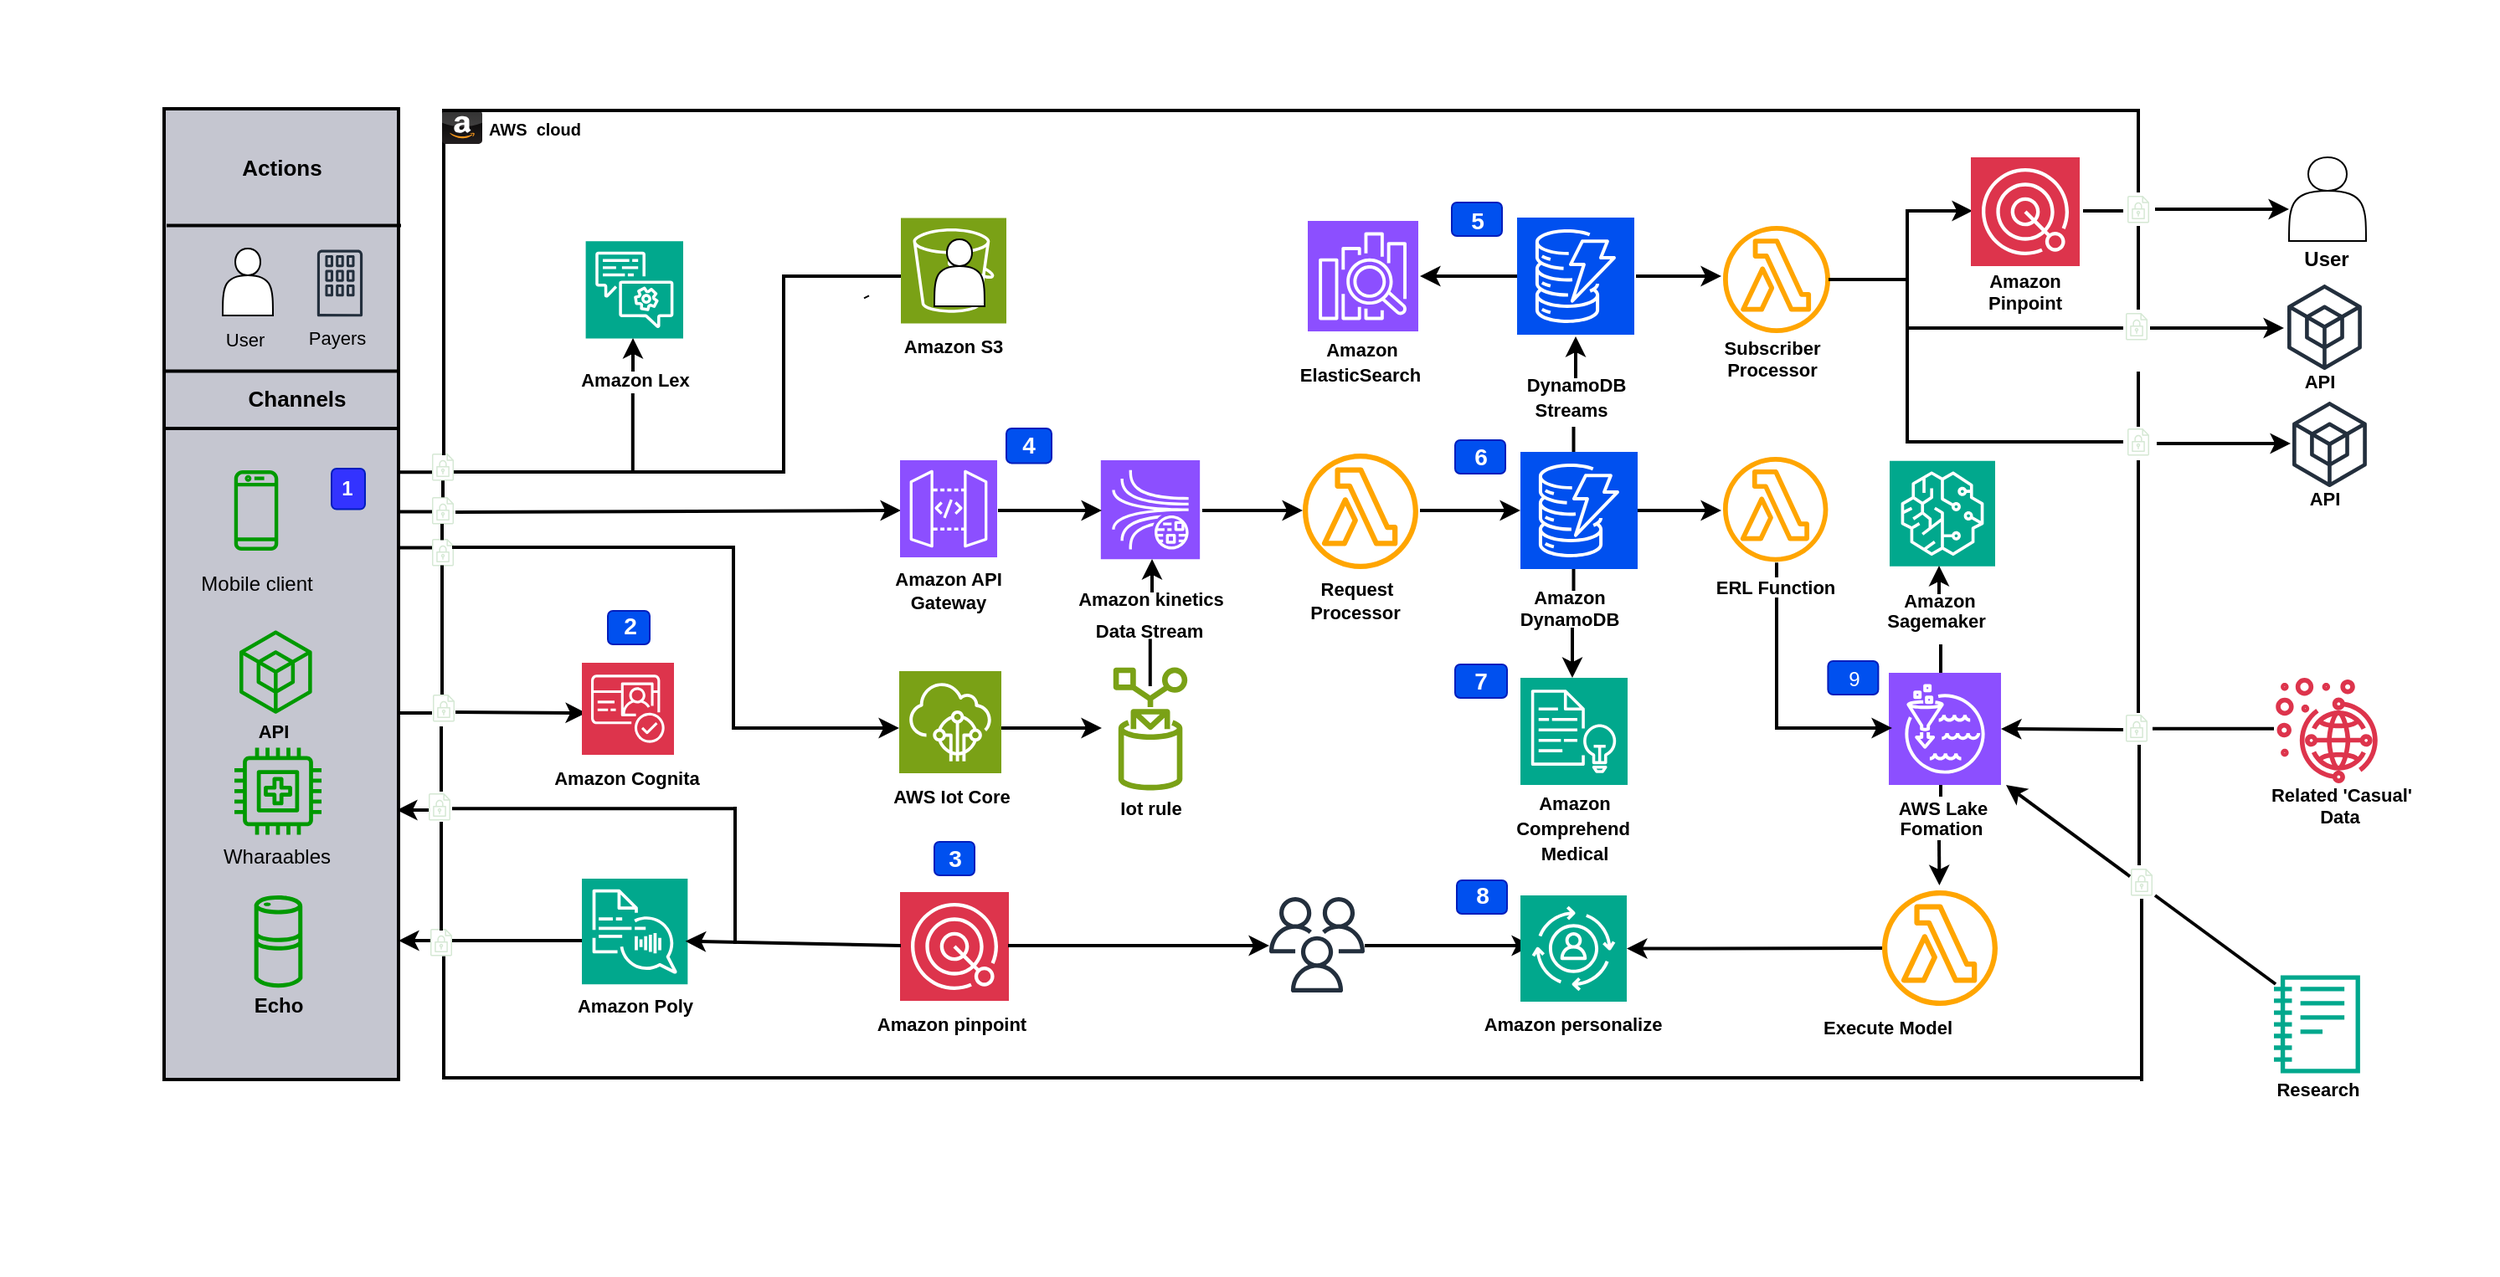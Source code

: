 <mxfile version="24.5.3" type="device">
  <diagram name="Page-1" id="9AZN4VgWukXJ4fdI2i48">
    <mxGraphModel dx="2679" dy="2044" grid="1" gridSize="10" guides="1" tooltips="1" connect="1" arrows="1" fold="1" page="1" pageScale="1" pageWidth="850" pageHeight="1100" math="0" shadow="0">
      <root>
        <mxCell id="0" />
        <mxCell id="1" parent="0" />
        <mxCell id="0whi7Suez9TiAtJA2fCY-103" value="" style="whiteSpace=wrap;html=1;strokeWidth=2;strokeColor=#FFFFFF;" vertex="1" parent="1">
          <mxGeometry x="-37" y="-84" width="1490" height="760" as="geometry" />
        </mxCell>
        <mxCell id="0whi7Suez9TiAtJA2fCY-59" value="" style="edgeStyle=none;orthogonalLoop=1;jettySize=auto;html=1;rounded=0;entryX=0.975;entryY=0.22;entryDx=0;entryDy=0;entryPerimeter=0;strokeWidth=2;exitX=-0.038;exitY=0.284;exitDx=0;exitDy=0;exitPerimeter=0;" edge="1" parent="1" source="0whi7Suez9TiAtJA2fCY-61" target="0whi7Suez9TiAtJA2fCY-49">
          <mxGeometry width="100" relative="1" as="geometry">
            <mxPoint x="1310" y="500" as="sourcePoint" />
            <mxPoint x="1260" y="420" as="targetPoint" />
            <Array as="points" />
          </mxGeometry>
        </mxCell>
        <mxCell id="0whi7Suez9TiAtJA2fCY-53" value="" style="line;strokeWidth=2;direction=south;html=1;" vertex="1" parent="1">
          <mxGeometry x="1116" y="300" width="10" height="91" as="geometry" />
        </mxCell>
        <mxCell id="0whi7Suez9TiAtJA2fCY-42" value="" style="line;strokeWidth=2;direction=south;html=1;" vertex="1" parent="1">
          <mxGeometry x="1018" y="251.17" width="10" height="8.83" as="geometry" />
        </mxCell>
        <mxCell id="0whi7Suez9TiAtJA2fCY-17" value="" style="line;strokeWidth=2;direction=south;html=1;" vertex="1" parent="1">
          <mxGeometry x="896.75" y="170" width="10" height="98" as="geometry" />
        </mxCell>
        <mxCell id="hVMrr8OKsiYjtjGtDl2c-46" value="" style="whiteSpace=wrap;html=1;align=center;verticalAlign=middle;fontFamily=Helvetica;fontSize=12;fontColor=default;autosize=1;resizable=1;fillColor=#c5c6d0;gradientColor=none;container=0;strokeWidth=2;" parent="1" vertex="1">
          <mxGeometry x="60" y="-20" width="140" height="580" as="geometry" />
        </mxCell>
        <mxCell id="3n9KGQ7G2hKTFRceU2Oe-1" value="" style="shape=actor;whiteSpace=wrap;html=1;" parent="1" vertex="1">
          <mxGeometry x="95" y="63.5" width="30" height="40" as="geometry" />
        </mxCell>
        <mxCell id="3n9KGQ7G2hKTFRceU2Oe-7" value="" style="endArrow=none;html=1;rounded=0;" parent="1" edge="1">
          <mxGeometry width="50" height="50" relative="1" as="geometry">
            <mxPoint x="478" y="93.163" as="sourcePoint" />
            <mxPoint x="481" y="91.7" as="targetPoint" />
          </mxGeometry>
        </mxCell>
        <mxCell id="3n9KGQ7G2hKTFRceU2Oe-17" value="" style="points=[[0,0,0],[0.25,0,0],[0.5,0,0],[0.75,0,0],[1,0,0],[0,1,0],[0.25,1,0],[0.5,1,0],[0.75,1,0],[1,1,0],[0,0.25,0],[0,0.5,0],[0,0.75,0],[1,0.25,0],[1,0.5,0],[1,0.75,0]];outlineConnect=0;fontColor=#232F3E;fillColor=#DD344C;strokeColor=#ffffff;dashed=0;verticalLabelPosition=bottom;verticalAlign=top;align=center;html=1;fontSize=12;fontStyle=0;aspect=fixed;shape=mxgraph.aws4.resourceIcon;resIcon=mxgraph.aws4.pinpoint;direction=south;" parent="1" vertex="1">
          <mxGeometry x="499.5" y="448" width="65" height="65" as="geometry" />
        </mxCell>
        <mxCell id="3n9KGQ7G2hKTFRceU2Oe-18" value="" style="points=[[0,0,0],[0.25,0,0],[0.5,0,0],[0.75,0,0],[1,0,0],[0,1,0],[0.25,1,0],[0.5,1,0],[0.75,1,0],[1,1,0],[0,0.25,0],[0,0.5,0],[0,0.75,0],[1,0.25,0],[1,0.5,0],[1,0.75,0]];outlineConnect=0;fontColor=#232F3E;fillColor=#7AA116;strokeColor=#ffffff;dashed=0;verticalLabelPosition=bottom;verticalAlign=top;align=center;html=1;fontSize=12;fontStyle=0;aspect=fixed;shape=mxgraph.aws4.resourceIcon;resIcon=mxgraph.aws4.s3;" parent="1" vertex="1">
          <mxGeometry x="500" y="45.2" width="63" height="63" as="geometry" />
        </mxCell>
        <mxCell id="3n9KGQ7G2hKTFRceU2Oe-21" value="" style="points=[[0,0,0],[0.25,0,0],[0.5,0,0],[0.75,0,0],[1,0,0],[0,1,0],[0.25,1,0],[0.5,1,0],[0.75,1,0],[1,1,0],[0,0.25,0],[0,0.5,0],[0,0.75,0],[1,0.25,0],[1,0.5,0],[1,0.75,0]];outlineConnect=0;fontColor=#232F3E;fillColor=#8C4FFF;strokeColor=#ffffff;dashed=0;verticalLabelPosition=bottom;verticalAlign=top;align=center;html=1;fontSize=12;fontStyle=0;aspect=fixed;shape=mxgraph.aws4.resourceIcon;resIcon=mxgraph.aws4.kinesis_data_streams;" parent="1" vertex="1">
          <mxGeometry x="619.41" y="190" width="59.17" height="59.17" as="geometry" />
        </mxCell>
        <mxCell id="hVMrr8OKsiYjtjGtDl2c-1" value="&lt;h4 style=&quot;font-size: 13px;&quot;&gt;Actions&lt;/h4&gt;" style="text;html=1;align=center;verticalAlign=middle;resizable=0;points=[];autosize=1;strokeColor=none;fillColor=none;" parent="1" vertex="1">
          <mxGeometry x="95" y="-14.8" width="70" height="60" as="geometry" />
        </mxCell>
        <mxCell id="hVMrr8OKsiYjtjGtDl2c-4" value="" style="line;strokeWidth=2;html=1;" parent="1" vertex="1">
          <mxGeometry x="61.5" y="44.7" width="140" height="10" as="geometry" />
        </mxCell>
        <mxCell id="hVMrr8OKsiYjtjGtDl2c-8" value="" style="outlineConnect=0;fontColor=#232F3E;gradientColor=none;fillColor=#232F3D;strokeColor=none;dashed=0;verticalLabelPosition=bottom;verticalAlign=top;align=center;html=1;fontSize=12;fontStyle=0;aspect=fixed;pointerEvents=1;shape=mxgraph.aws4.corporate_data_center;" parent="1" vertex="1">
          <mxGeometry x="151.41" y="64.2" width="27.18" height="40" as="geometry" />
        </mxCell>
        <mxCell id="hVMrr8OKsiYjtjGtDl2c-9" value="&lt;span style=&quot;font-size: 11px;&quot;&gt;User&lt;/span&gt;" style="text;html=1;align=center;verticalAlign=middle;resizable=0;points=[];autosize=1;strokeColor=none;fillColor=none;" parent="1" vertex="1">
          <mxGeometry x="83" y="102.7" width="50" height="30" as="geometry" />
        </mxCell>
        <mxCell id="hVMrr8OKsiYjtjGtDl2c-11" value="&lt;font style=&quot;font-size: 11px;&quot;&gt;Payers&lt;/font&gt;" style="text;html=1;align=center;verticalAlign=middle;resizable=0;points=[];autosize=1;strokeColor=none;fillColor=none;" parent="1" vertex="1">
          <mxGeometry x="133" y="102" width="60" height="30" as="geometry" />
        </mxCell>
        <mxCell id="hVMrr8OKsiYjtjGtDl2c-13" value="" style="line;strokeWidth=2;html=1;" parent="1" vertex="1">
          <mxGeometry x="60" y="131.7" width="139" height="10" as="geometry" />
        </mxCell>
        <mxCell id="hVMrr8OKsiYjtjGtDl2c-14" value="&lt;h3&gt;&lt;span style=&quot;font-size: 13px;&quot;&gt;Channels&lt;/span&gt;&lt;/h3&gt;" style="text;html=1;align=center;verticalAlign=middle;resizable=0;points=[];autosize=1;strokeColor=none;fillColor=none;" parent="1" vertex="1">
          <mxGeometry x="99" y="123" width="80" height="60" as="geometry" />
        </mxCell>
        <mxCell id="hVMrr8OKsiYjtjGtDl2c-15" value="" style="line;strokeWidth=2;html=1;" parent="1" vertex="1">
          <mxGeometry x="60" y="166" width="140" height="10" as="geometry" />
        </mxCell>
        <mxCell id="hVMrr8OKsiYjtjGtDl2c-16" value="Mobile client" style="outlineConnect=0;dashed=0;verticalLabelPosition=bottom;verticalAlign=top;align=center;html=1;fontSize=12;fontStyle=0;aspect=fixed;shape=mxgraph.aws4.resourceIcon;resIcon=mxgraph.aws4.mobile_client;strokeColor=#009900;fillColor=#c5c6d0;" parent="1" vertex="1">
          <mxGeometry x="85" y="190" width="60" height="60" as="geometry" />
        </mxCell>
        <mxCell id="hVMrr8OKsiYjtjGtDl2c-22" value="&lt;font style=&quot;background-color: rgb(255, 255, 255);&quot; color=&quot;#ffffff&quot;&gt;Text&lt;/font&gt;" style="text;html=1;align=center;verticalAlign=middle;resizable=0;points=[];autosize=1;strokeColor=none;fillColor=none;" parent="1" vertex="1">
          <mxGeometry x="215" y="158" width="50" height="30" as="geometry" />
        </mxCell>
        <mxCell id="hVMrr8OKsiYjtjGtDl2c-20" value="" style="rounded=1;whiteSpace=wrap;html=1;fillColor=#3333FF;fontColor=#ffffff;strokeColor=#001DBC;" parent="1" vertex="1">
          <mxGeometry x="160" y="195" width="20" height="24.3" as="geometry" />
        </mxCell>
        <mxCell id="hVMrr8OKsiYjtjGtDl2c-25" value="&lt;h3&gt;&lt;font color=&quot;#ffffff&quot; style=&quot;font-size: 12px;&quot;&gt;1&lt;/font&gt;&lt;/h3&gt;" style="text;html=1;align=center;verticalAlign=middle;resizable=1;points=[];autosize=1;strokeColor=none;fillColor=none;movable=1;rotatable=1;deletable=1;editable=1;locked=0;connectable=1;" parent="1" vertex="1">
          <mxGeometry x="154" y="176.15" width="30" height="60" as="geometry" />
        </mxCell>
        <mxCell id="hVMrr8OKsiYjtjGtDl2c-31" value="" style="outlineConnect=0;fontColor=#232F3E;gradientColor=none;fillColor=#009900;strokeColor=#009900;dashed=0;verticalLabelPosition=bottom;verticalAlign=top;align=center;html=1;fontSize=12;fontStyle=0;aspect=fixed;pointerEvents=1;shape=mxgraph.aws4.external_sdk;fontFamily=Helvetica;autosize=1;resizable=1;" parent="1" vertex="1">
          <mxGeometry x="105" y="291.7" width="43.33" height="49.7" as="geometry" />
        </mxCell>
        <mxCell id="hVMrr8OKsiYjtjGtDl2c-32" value="&lt;h3&gt;&lt;font style=&quot;font-size: 11px;&quot;&gt;API&lt;/font&gt;&lt;/h3&gt;" style="text;html=1;align=center;verticalAlign=middle;resizable=1;points=[];autosize=1;strokeColor=none;fillColor=none;fontFamily=Helvetica;fontSize=12;fontColor=default;" parent="1" vertex="1">
          <mxGeometry x="105" y="321" width="40" height="60" as="geometry" />
        </mxCell>
        <mxCell id="hVMrr8OKsiYjtjGtDl2c-38" value="" style="outlineConnect=0;fontColor=#232F3E;gradientColor=none;fillColor=#009900;strokeColor=none;dashed=0;verticalLabelPosition=bottom;verticalAlign=top;align=center;html=1;fontSize=12;fontStyle=0;aspect=fixed;pointerEvents=1;shape=mxgraph.aws4.medical_emergency;fontFamily=Helvetica;autosize=1;resizable=1;" parent="1" vertex="1">
          <mxGeometry x="102" y="361.7" width="52" height="52" as="geometry" />
        </mxCell>
        <mxCell id="hVMrr8OKsiYjtjGtDl2c-39" value="Wharaables" style="text;html=1;align=center;verticalAlign=middle;resizable=1;points=[];autosize=1;strokeColor=none;fillColor=none;fontFamily=Helvetica;fontSize=12;fontColor=default;" parent="1" vertex="1">
          <mxGeometry x="82" y="411.7" width="90" height="30" as="geometry" />
        </mxCell>
        <mxCell id="hVMrr8OKsiYjtjGtDl2c-40" value="" style="outlineConnect=0;fontColor=#232F3E;gradientColor=none;fillColor=#009900;strokeColor=none;dashed=0;verticalLabelPosition=bottom;verticalAlign=top;align=center;html=1;fontSize=12;fontStyle=0;aspect=fixed;pointerEvents=1;shape=mxgraph.aws4.echo;fontFamily=Helvetica;autosize=1;resizable=1;" parent="1" vertex="1">
          <mxGeometry x="113.77" y="450" width="28.97" height="55.12" as="geometry" />
        </mxCell>
        <mxCell id="hVMrr8OKsiYjtjGtDl2c-41" value="&lt;h3 style=&quot;font-size: 12px;&quot;&gt;&lt;span style=&quot;font-size: 12px;&quot;&gt;Ec&lt;/span&gt;&lt;font style=&quot;font-size: 12px;&quot;&gt;ho&lt;/font&gt;&lt;/h3&gt;" style="text;html=1;align=center;verticalAlign=middle;resizable=1;points=[];autosize=1;strokeColor=none;fillColor=none;fontFamily=Helvetica;fontSize=12;fontColor=default;" parent="1" vertex="1">
          <mxGeometry x="103" y="491" width="50" height="50" as="geometry" />
        </mxCell>
        <mxCell id="hVMrr8OKsiYjtjGtDl2c-49" value="" style="line;strokeWidth=2;html=1;align=center;verticalAlign=middle;fontFamily=Helvetica;fontSize=12;fontColor=default;autosize=1;resizable=1;fillColor=none;gradientColor=none;" parent="1" vertex="1">
          <mxGeometry x="199" y="177.15" width="21" height="40" as="geometry" />
        </mxCell>
        <mxCell id="hVMrr8OKsiYjtjGtDl2c-51" value="" style="line;strokeWidth=2;html=1;align=center;verticalAlign=middle;fontFamily=Helvetica;fontSize=12;fontColor=default;autosize=1;resizable=1;fillColor=none;gradientColor=none;" parent="1" vertex="1">
          <mxGeometry x="200" y="200.7" width="20" height="40" as="geometry" />
        </mxCell>
        <mxCell id="hVMrr8OKsiYjtjGtDl2c-53" value="" style="line;strokeWidth=2;html=1;align=center;verticalAlign=middle;fontFamily=Helvetica;fontSize=12;fontColor=default;autosize=1;resizable=1;fillColor=none;gradientColor=none;" parent="1" vertex="1">
          <mxGeometry x="199" y="222.3" width="21" height="40" as="geometry" />
        </mxCell>
        <mxCell id="hVMrr8OKsiYjtjGtDl2c-55" value="" style="line;strokeWidth=2;html=1;align=center;verticalAlign=middle;fontFamily=Helvetica;fontSize=12;fontColor=default;autosize=1;resizable=1;fillColor=none;gradientColor=none;" parent="1" vertex="1">
          <mxGeometry x="201" y="321" width="19" height="40" as="geometry" />
        </mxCell>
        <mxCell id="hVMrr8OKsiYjtjGtDl2c-59" value="" style="endArrow=classic;html=1;rounded=0;fontFamily=Helvetica;fontSize=12;fontColor=default;autosize=1;resizable=1;strokeWidth=2;" parent="1" edge="1">
          <mxGeometry width="50" height="50" relative="1" as="geometry">
            <mxPoint x="219" y="477" as="sourcePoint" />
            <mxPoint x="200" y="477.06" as="targetPoint" />
          </mxGeometry>
        </mxCell>
        <mxCell id="hVMrr8OKsiYjtjGtDl2c-60" value="" style="endArrow=classic;html=1;rounded=0;fontFamily=Helvetica;fontSize=12;fontColor=default;autosize=1;resizable=1;strokeWidth=2;" parent="1" edge="1">
          <mxGeometry width="50" height="50" relative="1" as="geometry">
            <mxPoint x="218" y="399" as="sourcePoint" />
            <mxPoint x="199" y="399.06" as="targetPoint" />
          </mxGeometry>
        </mxCell>
        <mxCell id="hVMrr8OKsiYjtjGtDl2c-68" value="" style="outlineConnect=0;dashed=0;verticalLabelPosition=bottom;verticalAlign=top;align=center;html=1;fontSize=12;fontStyle=0;aspect=fixed;pointerEvents=1;shape=mxgraph.aws4.encrypted_data;fontFamily=Helvetica;autosize=1;resizable=1;fillStyle=auto;fillColor=#D5E8D4;strokeColor=#36393d;" parent="1" vertex="1">
          <mxGeometry x="218" y="389" width="13" height="16.35" as="geometry" />
        </mxCell>
        <mxCell id="hVMrr8OKsiYjtjGtDl2c-69" value="" style="outlineConnect=0;fillColor=#D5E8D4;strokeColor=#36393d;dashed=0;verticalLabelPosition=bottom;verticalAlign=top;align=center;html=1;fontSize=12;fontStyle=0;aspect=fixed;pointerEvents=1;shape=mxgraph.aws4.encrypted_data;fontFamily=Helvetica;autosize=1;resizable=1;fillStyle=auto;" parent="1" vertex="1">
          <mxGeometry x="219" y="470" width="13" height="16.35" as="geometry" />
        </mxCell>
        <mxCell id="hVMrr8OKsiYjtjGtDl2c-70" value="" style="outlineConnect=0;dashed=0;verticalLabelPosition=bottom;verticalAlign=top;align=center;html=1;fontSize=12;fontStyle=0;aspect=fixed;pointerEvents=1;shape=mxgraph.aws4.encrypted_data;fontFamily=Helvetica;autosize=1;resizable=1;fillStyle=auto;fillColor=#D5E8D4;strokeColor=#36393d;" parent="1" vertex="1">
          <mxGeometry x="220.5" y="330" width="13" height="16.35" as="geometry" />
        </mxCell>
        <mxCell id="hVMrr8OKsiYjtjGtDl2c-71" value="" style="outlineConnect=0;dashed=0;verticalLabelPosition=bottom;verticalAlign=top;align=center;html=1;fontSize=12;fontStyle=0;aspect=fixed;pointerEvents=1;shape=mxgraph.aws4.encrypted_data;fontFamily=Helvetica;autosize=1;resizable=1;fillStyle=auto;fillColor=#D5E8D4;strokeColor=#36393d;" parent="1" vertex="1">
          <mxGeometry x="220" y="237" width="13" height="16.35" as="geometry" />
        </mxCell>
        <mxCell id="hVMrr8OKsiYjtjGtDl2c-72" value="" style="outlineConnect=0;dashed=0;verticalLabelPosition=bottom;verticalAlign=top;align=center;html=1;fontSize=12;fontStyle=0;aspect=fixed;pointerEvents=1;shape=mxgraph.aws4.encrypted_data;fontFamily=Helvetica;autosize=1;resizable=1;fillStyle=auto;fillColor=#D5E8D4;strokeColor=#36393d;" parent="1" vertex="1">
          <mxGeometry x="220" y="212" width="13" height="16.35" as="geometry" />
        </mxCell>
        <mxCell id="hVMrr8OKsiYjtjGtDl2c-73" value="" style="outlineConnect=0;dashed=0;verticalLabelPosition=bottom;verticalAlign=top;align=center;html=1;fontSize=12;fontStyle=0;aspect=fixed;pointerEvents=1;shape=mxgraph.aws4.encrypted_data;fontFamily=Helvetica;autosize=1;resizable=1;fillStyle=auto;fillColor=#D5E8D4;strokeColor=#36393d;" parent="1" vertex="1">
          <mxGeometry x="220" y="186" width="13" height="16.35" as="geometry" />
        </mxCell>
        <mxCell id="hVMrr8OKsiYjtjGtDl2c-77" value="" style="line;strokeWidth=2;direction=south;html=1;align=center;verticalAlign=middle;fontFamily=Helvetica;fontSize=12;fontColor=default;autosize=1;resizable=1;fillColor=none;gradientColor=none;" parent="1" vertex="1">
          <mxGeometry x="200.5" y="406" width="50" height="65" as="geometry" />
        </mxCell>
        <mxCell id="hVMrr8OKsiYjtjGtDl2c-79" value="" style="line;strokeWidth=2;direction=south;html=1;align=center;verticalAlign=middle;fontFamily=Helvetica;fontSize=12;fontColor=default;autosize=1;resizable=1;fillColor=none;gradientColor=none;" parent="1" vertex="1">
          <mxGeometry x="200.5" y="349" width="50" height="39" as="geometry" />
        </mxCell>
        <mxCell id="hVMrr8OKsiYjtjGtDl2c-80" value="" style="line;strokeWidth=2;direction=south;html=1;align=center;verticalAlign=middle;fontFamily=Helvetica;fontSize=12;fontColor=default;autosize=1;resizable=1;fillColor=none;gradientColor=none;" parent="1" vertex="1">
          <mxGeometry x="201" y="252.7" width="50" height="77.3" as="geometry" />
        </mxCell>
        <mxCell id="hVMrr8OKsiYjtjGtDl2c-81" value="" style="line;strokeWidth=2;direction=south;html=1;align=center;verticalAlign=middle;fontFamily=Helvetica;fontSize=12;fontColor=default;autosize=1;resizable=1;fillColor=none;gradientColor=none;" parent="1" vertex="1">
          <mxGeometry x="201" y="228" width="50" height="9.7" as="geometry" />
        </mxCell>
        <mxCell id="hVMrr8OKsiYjtjGtDl2c-82" value="" style="line;strokeWidth=2;direction=south;html=1;align=center;verticalAlign=middle;fontFamily=Helvetica;fontSize=12;fontColor=default;autosize=1;resizable=1;fillColor=none;gradientColor=none;" parent="1" vertex="1">
          <mxGeometry x="201.5" y="202.15" width="50" height="10" as="geometry" />
        </mxCell>
        <mxCell id="hVMrr8OKsiYjtjGtDl2c-84" value="" style="line;strokeWidth=2;direction=south;html=1;align=center;verticalAlign=middle;fontFamily=Helvetica;fontSize=12;fontColor=default;autosize=1;resizable=1;fillColor=none;gradientColor=none;" parent="1" vertex="1">
          <mxGeometry x="202" y="-20" width="50" height="207" as="geometry" />
        </mxCell>
        <mxCell id="hVMrr8OKsiYjtjGtDl2c-85" value="" style="line;strokeWidth=2;direction=south;html=1;align=center;verticalAlign=middle;fontFamily=Helvetica;fontSize=12;fontColor=default;autosize=1;resizable=1;fillColor=none;gradientColor=none;" parent="1" vertex="1">
          <mxGeometry x="202" y="486.35" width="50" height="73.65" as="geometry" />
        </mxCell>
        <mxCell id="hVMrr8OKsiYjtjGtDl2c-88" value="" style="dashed=0;outlineConnect=0;html=1;align=center;labelPosition=center;verticalLabelPosition=bottom;verticalAlign=top;shape=mxgraph.webicons.amazon_2;gradientColor=#231F20;fontFamily=Helvetica;fontSize=12;fontColor=default;autosize=1;resizable=1;fillColor=#000000;" parent="1" vertex="1">
          <mxGeometry x="226" y="-19" width="24" height="20" as="geometry" />
        </mxCell>
        <mxCell id="hVMrr8OKsiYjtjGtDl2c-90" value="&lt;h3 style=&quot;font-size: 10px;&quot;&gt;AWS&amp;nbsp; cloud&lt;/h3&gt;" style="text;html=1;align=center;verticalAlign=middle;resizable=1;points=[];autosize=1;strokeColor=none;fillColor=none;fontFamily=Helvetica;fontSize=10;fontColor=default;" parent="1" vertex="1">
          <mxGeometry x="241" y="-33.3" width="80" height="50" as="geometry" />
        </mxCell>
        <mxCell id="hVMrr8OKsiYjtjGtDl2c-93" value="" style="line;strokeWidth=2;html=1;align=center;verticalAlign=middle;fontFamily=Helvetica;fontSize=12;fontColor=default;autosize=1;resizable=1;fillColor=none;gradientColor=none;" parent="1" vertex="1">
          <mxGeometry x="226" y="-39" width="1014" height="40" as="geometry" />
        </mxCell>
        <mxCell id="hVMrr8OKsiYjtjGtDl2c-96" value="" style="line;strokeWidth=2;html=1;align=center;verticalAlign=middle;fontFamily=Helvetica;fontSize=12;fontColor=default;autosize=1;resizable=1;fillColor=none;gradientColor=none;" parent="1" vertex="1">
          <mxGeometry x="233" y="177" width="197" height="40" as="geometry" />
        </mxCell>
        <mxCell id="hVMrr8OKsiYjtjGtDl2c-98" value="" style="points=[[0,0,0],[0.25,0,0],[0.5,0,0],[0.75,0,0],[1,0,0],[0,1,0],[0.25,1,0],[0.5,1,0],[0.75,1,0],[1,1,0],[0,0.25,0],[0,0.5,0],[0,0.75,0],[1,0.25,0],[1,0.5,0],[1,0.75,0]];outlineConnect=0;fontColor=#232F3E;fillColor=#01A88D;strokeColor=#ffffff;dashed=0;verticalLabelPosition=bottom;verticalAlign=top;align=center;html=1;fontSize=12;fontStyle=0;aspect=fixed;shape=mxgraph.aws4.resourceIcon;resIcon=mxgraph.aws4.lex;fontFamily=Helvetica;autosize=1;resizable=1;" parent="1" vertex="1">
          <mxGeometry x="311.8" y="59.1" width="58.2" height="58.2" as="geometry" />
        </mxCell>
        <mxCell id="hVMrr8OKsiYjtjGtDl2c-100" value="" style="line;strokeWidth=2;direction=south;html=1;align=center;verticalAlign=middle;fontFamily=Helvetica;fontSize=12;fontColor=default;autosize=1;resizable=1;fillColor=none;gradientColor=none;" parent="1" vertex="1">
          <mxGeometry x="314.9" y="150" width="50" height="47" as="geometry" />
        </mxCell>
        <mxCell id="hVMrr8OKsiYjtjGtDl2c-102" value="&lt;h3&gt;&lt;font style=&quot;font-size: 11px;&quot;&gt;Amazon Lex&lt;/font&gt;&lt;/h3&gt;" style="text;html=1;align=center;verticalAlign=middle;resizable=1;points=[];autosize=1;strokeColor=none;fillColor=none;fontFamily=Helvetica;fontSize=12;fontColor=default;" parent="1" vertex="1">
          <mxGeometry x="296" y="111" width="90" height="60" as="geometry" />
        </mxCell>
        <mxCell id="hVMrr8OKsiYjtjGtDl2c-105" value="" style="endArrow=classic;html=1;rounded=0;fontFamily=Helvetica;fontSize=12;fontColor=default;autosize=1;resizable=1;strokeWidth=2;" parent="1" edge="1">
          <mxGeometry width="50" height="50" relative="1" as="geometry">
            <mxPoint x="340" y="137" as="sourcePoint" />
            <mxPoint x="340" y="117" as="targetPoint" />
          </mxGeometry>
        </mxCell>
        <mxCell id="hVMrr8OKsiYjtjGtDl2c-108" value="" style="line;strokeWidth=2;direction=south;html=1;align=center;verticalAlign=middle;fontFamily=Helvetica;fontSize=12;fontColor=default;autosize=1;resizable=1;fillColor=none;gradientColor=none;" parent="1" vertex="1">
          <mxGeometry x="405" y="80" width="50" height="118" as="geometry" />
        </mxCell>
        <mxCell id="hVMrr8OKsiYjtjGtDl2c-110" value="" style="line;strokeWidth=2;html=1;perimeter=backbonePerimeter;points=[];outlineConnect=0;align=center;verticalAlign=middle;fontFamily=Helvetica;fontSize=12;fontColor=default;autosize=1;resizable=1;fillColor=none;gradientColor=none;" parent="1" vertex="1">
          <mxGeometry x="429" y="60" width="71" height="40" as="geometry" />
        </mxCell>
        <mxCell id="hVMrr8OKsiYjtjGtDl2c-111" value="" style="endArrow=classic;html=1;rounded=0;fontFamily=Helvetica;fontSize=12;fontColor=default;autosize=1;resizable=1;strokeWidth=2;" parent="1" edge="1">
          <mxGeometry width="50" height="50" relative="1" as="geometry">
            <mxPoint x="234" y="221" as="sourcePoint" />
            <mxPoint x="500" y="220" as="targetPoint" />
          </mxGeometry>
        </mxCell>
        <mxCell id="hVMrr8OKsiYjtjGtDl2c-114" value="" style="line;strokeWidth=2;html=1;perimeter=backbonePerimeter;points=[];outlineConnect=0;align=center;verticalAlign=middle;fontFamily=Helvetica;fontSize=12;fontColor=default;autosize=1;resizable=1;fillColor=none;gradientColor=none;" parent="1" vertex="1">
          <mxGeometry x="232" y="222" width="168" height="40" as="geometry" />
        </mxCell>
        <mxCell id="hVMrr8OKsiYjtjGtDl2c-116" value="" style="line;strokeWidth=2;direction=south;html=1;perimeter=backbonePerimeter;points=[];outlineConnect=0;align=center;verticalAlign=middle;fontFamily=Helvetica;fontSize=12;fontColor=default;autosize=1;resizable=1;fillColor=none;gradientColor=none;" parent="1" vertex="1">
          <mxGeometry x="375" y="241" width="50" height="109" as="geometry" />
        </mxCell>
        <mxCell id="hVMrr8OKsiYjtjGtDl2c-119" value="" style="endArrow=classic;html=1;rounded=0;fontFamily=Helvetica;fontSize=12;fontColor=default;autosize=1;resizable=1;strokeWidth=2;" parent="1" edge="1">
          <mxGeometry width="50" height="50" relative="1" as="geometry">
            <mxPoint x="234" y="340.5" as="sourcePoint" />
            <mxPoint x="312" y="341" as="targetPoint" />
          </mxGeometry>
        </mxCell>
        <mxCell id="hVMrr8OKsiYjtjGtDl2c-122" value="" style="points=[[0,0,0],[0.25,0,0],[0.5,0,0],[0.75,0,0],[1,0,0],[0,1,0],[0.25,1,0],[0.5,1,0],[0.75,1,0],[1,1,0],[0,0.25,0],[0,0.5,0],[0,0.75,0],[1,0.25,0],[1,0.5,0],[1,0.75,0]];outlineConnect=0;fontColor=#232F3E;fillColor=#DD344C;strokeColor=#ffffff;dashed=0;verticalLabelPosition=bottom;verticalAlign=top;align=center;html=1;fontSize=12;fontStyle=0;aspect=fixed;shape=mxgraph.aws4.resourceIcon;resIcon=mxgraph.aws4.cognito;fontFamily=Helvetica;autosize=1;resizable=1;" parent="1" vertex="1">
          <mxGeometry x="309.5" y="311" width="55" height="55" as="geometry" />
        </mxCell>
        <mxCell id="hVMrr8OKsiYjtjGtDl2c-124" value="" style="line;strokeWidth=2;html=1;align=center;verticalAlign=middle;fontFamily=Helvetica;fontSize=12;fontColor=default;autosize=1;resizable=1;fillColor=none;gradientColor=none;" parent="1" vertex="1">
          <mxGeometry x="232" y="378.17" width="168" height="40" as="geometry" />
        </mxCell>
        <mxCell id="hVMrr8OKsiYjtjGtDl2c-130" value="&lt;h3 style=&quot;font-size: 11px;&quot;&gt;Amazon Cognita&lt;/h3&gt;" style="text;html=1;align=center;verticalAlign=middle;resizable=1;points=[];autosize=1;strokeColor=none;fillColor=none;fontFamily=Helvetica;fontSize=11;fontColor=default;" parent="1" vertex="1">
          <mxGeometry x="281" y="355" width="110" height="50" as="geometry" />
        </mxCell>
        <mxCell id="hVMrr8OKsiYjtjGtDl2c-131" value="" style="line;strokeWidth=2;html=1;align=center;verticalAlign=middle;fontFamily=Helvetica;fontSize=12;fontColor=default;autosize=1;resizable=1;fillColor=none;gradientColor=none;" parent="1" vertex="1">
          <mxGeometry x="232" y="457" width="78" height="40" as="geometry" />
        </mxCell>
        <mxCell id="hVMrr8OKsiYjtjGtDl2c-132" value="" style="points=[[0,0,0],[0.25,0,0],[0.5,0,0],[0.75,0,0],[1,0,0],[0,1,0],[0.25,1,0],[0.5,1,0],[0.75,1,0],[1,1,0],[0,0.25,0],[0,0.5,0],[0,0.75,0],[1,0.25,0],[1,0.5,0],[1,0.75,0]];outlineConnect=0;fontColor=#232F3E;fillColor=#01A88D;strokeColor=#ffffff;dashed=0;verticalLabelPosition=bottom;verticalAlign=top;align=center;html=1;fontSize=12;fontStyle=0;aspect=fixed;shape=mxgraph.aws4.resourceIcon;resIcon=mxgraph.aws4.polly;fontFamily=Helvetica;autosize=1;resizable=1;" parent="1" vertex="1">
          <mxGeometry x="309.5" y="440" width="63.18" height="63.18" as="geometry" />
        </mxCell>
        <mxCell id="hVMrr8OKsiYjtjGtDl2c-133" value="&lt;h3 style=&quot;font-size: 11px;&quot;&gt;Amazon Poly&lt;/h3&gt;" style="text;html=1;align=center;verticalAlign=middle;resizable=1;points=[];autosize=1;strokeColor=none;fillColor=none;fontFamily=Helvetica;fontSize=11;fontColor=default;" parent="1" vertex="1">
          <mxGeometry x="296" y="491" width="90" height="50" as="geometry" />
        </mxCell>
        <mxCell id="hVMrr8OKsiYjtjGtDl2c-134" value="" style="endArrow=classic;html=1;rounded=0;fontFamily=Helvetica;fontSize=12;fontColor=default;autosize=1;resizable=1;entryX=1.042;entryY=0.623;entryDx=0;entryDy=0;entryPerimeter=0;strokeWidth=2;" parent="1" edge="1">
          <mxGeometry width="50" height="50" relative="1" as="geometry">
            <mxPoint x="500" y="480" as="sourcePoint" />
            <mxPoint x="371.334" y="477.361" as="targetPoint" />
          </mxGeometry>
        </mxCell>
        <mxCell id="hVMrr8OKsiYjtjGtDl2c-138" value="" style="line;strokeWidth=2;direction=south;html=1;align=center;verticalAlign=middle;fontFamily=Helvetica;fontSize=12;fontColor=default;autosize=1;resizable=1;fillColor=none;gradientColor=none;" parent="1" vertex="1">
          <mxGeometry x="376" y="397" width="50" height="82" as="geometry" />
        </mxCell>
        <mxCell id="hVMrr8OKsiYjtjGtDl2c-140" value="" style="line;strokeWidth=2;html=1;align=center;verticalAlign=middle;fontFamily=Helvetica;fontSize=12;fontColor=default;autosize=1;resizable=1;fillColor=none;gradientColor=none;" parent="1" vertex="1">
          <mxGeometry x="228" y="539" width="1012" height="40" as="geometry" />
        </mxCell>
        <mxCell id="hVMrr8OKsiYjtjGtDl2c-143" value="" style="points=[[0,0,0],[0.25,0,0],[0.5,0,0],[0.75,0,0],[1,0,0],[0,1,0],[0.25,1,0],[0.5,1,0],[0.75,1,0],[1,1,0],[0,0.25,0],[0,0.5,0],[0,0.75,0],[1,0.25,0],[1,0.5,0],[1,0.75,0]];outlineConnect=0;fontColor=#232F3E;fillColor=#8C4FFF;strokeColor=#ffffff;dashed=0;verticalLabelPosition=bottom;verticalAlign=top;align=center;html=1;fontSize=12;fontStyle=0;aspect=fixed;shape=mxgraph.aws4.resourceIcon;resIcon=mxgraph.aws4.api_gateway;fontFamily=Helvetica;autosize=1;resizable=1;" parent="1" vertex="1">
          <mxGeometry x="499.5" y="190" width="58" height="58" as="geometry" />
        </mxCell>
        <mxCell id="hVMrr8OKsiYjtjGtDl2c-144" value="&lt;h3 style=&quot;font-size: 11px;&quot;&gt;Amazon S3&lt;/h3&gt;" style="text;html=1;align=center;verticalAlign=middle;resizable=1;points=[];autosize=1;strokeColor=none;fillColor=none;fontFamily=Helvetica;fontSize=11;fontColor=default;" parent="1" vertex="1">
          <mxGeometry x="491" y="97" width="80" height="50" as="geometry" />
        </mxCell>
        <mxCell id="hVMrr8OKsiYjtjGtDl2c-146" value="&lt;h3 style=&quot;font-size: 11px;&quot;&gt;Amazon API&lt;/h3&gt;" style="text;html=1;align=center;verticalAlign=middle;resizable=1;points=[];autosize=1;strokeColor=none;fillColor=none;fontFamily=Helvetica;fontSize=11;fontColor=default;" parent="1" vertex="1">
          <mxGeometry x="483" y="236" width="90" height="50" as="geometry" />
        </mxCell>
        <mxCell id="hVMrr8OKsiYjtjGtDl2c-147" value="&lt;h3 style=&quot;font-size: 11px;&quot;&gt;Gateway&lt;/h3&gt;" style="text;html=1;align=center;verticalAlign=middle;resizable=1;points=[];autosize=1;strokeColor=none;fillColor=none;fontFamily=Helvetica;fontSize=11;fontColor=default;" parent="1" vertex="1">
          <mxGeometry x="493" y="250" width="70" height="50" as="geometry" />
        </mxCell>
        <mxCell id="hVMrr8OKsiYjtjGtDl2c-150" value="" style="endArrow=classic;html=1;rounded=0;fontFamily=Helvetica;fontSize=12;fontColor=default;autosize=1;resizable=1;strokeWidth=2;" parent="1" edge="1">
          <mxGeometry width="50" height="50" relative="1" as="geometry">
            <mxPoint x="399" y="350" as="sourcePoint" />
            <mxPoint x="499" y="350" as="targetPoint" />
          </mxGeometry>
        </mxCell>
        <mxCell id="hVMrr8OKsiYjtjGtDl2c-151" value="" style="points=[[0,0,0],[0.25,0,0],[0.5,0,0],[0.75,0,0],[1,0,0],[0,1,0],[0.25,1,0],[0.5,1,0],[0.75,1,0],[1,1,0],[0,0.25,0],[0,0.5,0],[0,0.75,0],[1,0.25,0],[1,0.5,0],[1,0.75,0]];outlineConnect=0;fontColor=#232F3E;fillColor=#7AA116;strokeColor=#ffffff;dashed=0;verticalLabelPosition=bottom;verticalAlign=top;align=center;html=1;fontSize=12;fontStyle=0;aspect=fixed;shape=mxgraph.aws4.resourceIcon;resIcon=mxgraph.aws4.iot_core;fontFamily=Helvetica;autosize=1;resizable=1;" parent="1" vertex="1">
          <mxGeometry x="499" y="316" width="61" height="61" as="geometry" />
        </mxCell>
        <mxCell id="hVMrr8OKsiYjtjGtDl2c-152" value="&lt;h3 style=&quot;font-size: 11px;&quot;&gt;AWS Iot Core&lt;/h3&gt;" style="text;html=1;align=center;verticalAlign=middle;resizable=1;points=[];autosize=1;strokeColor=none;fillColor=none;fontFamily=Helvetica;fontSize=11;fontColor=default;" parent="1" vertex="1">
          <mxGeometry x="485" y="366" width="90" height="50" as="geometry" />
        </mxCell>
        <mxCell id="hVMrr8OKsiYjtjGtDl2c-153" value="&lt;h3 style=&quot;font-size: 11px;&quot;&gt;Amazon pinpoint&lt;/h3&gt;" style="text;html=1;align=center;verticalAlign=middle;resizable=1;points=[];autosize=1;strokeColor=none;fillColor=none;fontFamily=Helvetica;fontSize=11;fontColor=default;" parent="1" vertex="1">
          <mxGeometry x="475" y="502" width="110" height="50" as="geometry" />
        </mxCell>
        <mxCell id="hVMrr8OKsiYjtjGtDl2c-155" value="" style="rounded=1;whiteSpace=wrap;html=1;align=center;verticalAlign=middle;fontFamily=Helvetica;fontSize=12;fontColor=#ffffff;autosize=1;resizable=1;fillColor=#0050ef;strokeColor=#001DBC;" parent="1" vertex="1">
          <mxGeometry x="325" y="280" width="25" height="20" as="geometry" />
        </mxCell>
        <mxCell id="hVMrr8OKsiYjtjGtDl2c-156" value="&lt;h3&gt;&lt;font color=&quot;#ffffff&quot;&gt;2&lt;/font&gt;&lt;/h3&gt;" style="text;html=1;align=center;verticalAlign=middle;resizable=1;points=[];autosize=1;strokeColor=none;fillColor=none;fontFamily=Helvetica;fontSize=12;fontColor=default;" parent="1" vertex="1">
          <mxGeometry x="323" y="259" width="30" height="60" as="geometry" />
        </mxCell>
        <mxCell id="hVMrr8OKsiYjtjGtDl2c-158" value="" style="rounded=1;whiteSpace=wrap;html=1;align=center;verticalAlign=middle;fontFamily=Helvetica;fontSize=12;fontColor=#ffffff;autosize=1;resizable=1;fillColor=#0050ef;strokeColor=#001DBC;" parent="1" vertex="1">
          <mxGeometry x="520" y="418" width="24" height="20" as="geometry" />
        </mxCell>
        <mxCell id="hVMrr8OKsiYjtjGtDl2c-159" value="&lt;h3&gt;&lt;font color=&quot;#ffffff&quot;&gt;3&lt;/font&gt;&lt;/h3&gt;" style="text;html=1;align=center;verticalAlign=middle;resizable=1;points=[];autosize=1;strokeColor=none;fillColor=none;fontFamily=Helvetica;fontSize=12;fontColor=default;" parent="1" vertex="1">
          <mxGeometry x="517" y="398" width="30" height="60" as="geometry" />
        </mxCell>
        <mxCell id="hVMrr8OKsiYjtjGtDl2c-160" value="" style="endArrow=classic;html=1;rounded=0;fontFamily=Helvetica;fontSize=12;fontColor=default;autosize=1;resizable=1;strokeWidth=2;" parent="1" edge="1">
          <mxGeometry width="50" height="50" relative="1" as="geometry">
            <mxPoint x="558" y="220" as="sourcePoint" />
            <mxPoint x="620" y="220" as="targetPoint" />
          </mxGeometry>
        </mxCell>
        <mxCell id="hVMrr8OKsiYjtjGtDl2c-161" value="" style="outlineConnect=0;fontColor=#232F3E;gradientColor=none;fillColor=#7AA116;strokeColor=none;dashed=0;verticalLabelPosition=bottom;verticalAlign=top;align=center;html=1;fontSize=12;fontStyle=0;aspect=fixed;pointerEvents=1;shape=mxgraph.aws4.rule;fontFamily=Helvetica;autosize=1;resizable=1;" parent="1" vertex="1">
          <mxGeometry x="626.88" y="313" width="44.23" height="75" as="geometry" />
        </mxCell>
        <mxCell id="hVMrr8OKsiYjtjGtDl2c-163" value="" style="endArrow=classic;html=1;rounded=0;fontFamily=Helvetica;fontSize=12;fontColor=default;autosize=1;resizable=1;strokeWidth=2;" parent="1" edge="1">
          <mxGeometry width="50" height="50" relative="1" as="geometry">
            <mxPoint x="650" y="269" as="sourcePoint" />
            <mxPoint x="650" y="249" as="targetPoint" />
          </mxGeometry>
        </mxCell>
        <mxCell id="hVMrr8OKsiYjtjGtDl2c-165" value="&lt;h3 style=&quot;font-size: 11px;&quot;&gt;Amazon kinetics&lt;/h3&gt;" style="text;html=1;align=center;verticalAlign=middle;resizable=1;points=[];autosize=1;strokeColor=none;fillColor=none;fontFamily=Helvetica;fontSize=11;fontColor=default;" parent="1" vertex="1">
          <mxGeometry x="594" y="247.65" width="110" height="50" as="geometry" />
        </mxCell>
        <mxCell id="hVMrr8OKsiYjtjGtDl2c-167" value="&lt;h3 style=&quot;font-size: 11px;&quot;&gt;Data Stream&lt;/h3&gt;" style="text;html=1;align=center;verticalAlign=middle;resizable=1;points=[];autosize=1;strokeColor=none;fillColor=none;fontFamily=Helvetica;fontSize=11;fontColor=default;" parent="1" vertex="1">
          <mxGeometry x="603" y="263" width="90" height="57" as="geometry" />
        </mxCell>
        <mxCell id="hVMrr8OKsiYjtjGtDl2c-168" value="" style="line;strokeWidth=2;direction=south;html=1;align=center;verticalAlign=middle;fontFamily=Helvetica;fontSize=12;fontColor=default;autosize=1;resizable=1;fillColor=none;gradientColor=none;" parent="1" vertex="1">
          <mxGeometry x="623.89" y="296.7" width="50" height="28.3" as="geometry" />
        </mxCell>
        <mxCell id="hVMrr8OKsiYjtjGtDl2c-169" value="" style="endArrow=classic;html=1;rounded=0;fontFamily=Helvetica;fontSize=12;fontColor=default;autosize=1;resizable=1;strokeWidth=2;" parent="1" edge="1">
          <mxGeometry width="50" height="50" relative="1" as="geometry">
            <mxPoint x="560" y="350" as="sourcePoint" />
            <mxPoint x="620" y="350" as="targetPoint" />
          </mxGeometry>
        </mxCell>
        <mxCell id="hVMrr8OKsiYjtjGtDl2c-170" value="&lt;h3 style=&quot;font-size: 11px;&quot;&gt;Iot rule&lt;/h3&gt;" style="text;html=1;align=center;verticalAlign=middle;resizable=1;points=[];autosize=1;strokeColor=none;fillColor=none;fontFamily=Helvetica;fontSize=11;fontColor=default;" parent="1" vertex="1">
          <mxGeometry x="619" y="373" width="60" height="50" as="geometry" />
        </mxCell>
        <mxCell id="hVMrr8OKsiYjtjGtDl2c-172" value="" style="outlineConnect=0;fontColor=#232F3E;gradientColor=none;fillColor=#232F3D;strokeColor=none;dashed=0;verticalLabelPosition=bottom;verticalAlign=top;align=center;html=1;fontSize=12;fontStyle=0;aspect=fixed;pointerEvents=1;shape=mxgraph.aws4.users;fontFamily=Helvetica;autosize=1;resizable=1;" parent="1" vertex="1">
          <mxGeometry x="720" y="451" width="57" height="57" as="geometry" />
        </mxCell>
        <mxCell id="hVMrr8OKsiYjtjGtDl2c-173" value="" style="endArrow=classic;html=1;rounded=0;fontFamily=Helvetica;fontSize=12;fontColor=default;autosize=1;resizable=1;strokeWidth=2;" parent="1" edge="1">
          <mxGeometry width="50" height="50" relative="1" as="geometry">
            <mxPoint x="564" y="480" as="sourcePoint" />
            <mxPoint x="720" y="480" as="targetPoint" />
          </mxGeometry>
        </mxCell>
        <mxCell id="hVMrr8OKsiYjtjGtDl2c-174" value="" style="endArrow=classic;html=1;rounded=0;fontFamily=Helvetica;fontSize=12;fontColor=default;autosize=1;resizable=1;strokeWidth=2;" parent="1" edge="1">
          <mxGeometry width="50" height="50" relative="1" as="geometry">
            <mxPoint x="777" y="480" as="sourcePoint" />
            <mxPoint x="877" y="480" as="targetPoint" />
          </mxGeometry>
        </mxCell>
        <mxCell id="hVMrr8OKsiYjtjGtDl2c-175" value="" style="points=[[0,0,0],[0.25,0,0],[0.5,0,0],[0.75,0,0],[1,0,0],[0,1,0],[0.25,1,0],[0.5,1,0],[0.75,1,0],[1,1,0],[0,0.25,0],[0,0.5,0],[0,0.75,0],[1,0.25,0],[1,0.5,0],[1,0.75,0]];outlineConnect=0;fontColor=#232F3E;fillColor=#01A88D;strokeColor=#ffffff;dashed=0;verticalLabelPosition=bottom;verticalAlign=top;align=center;html=1;fontSize=12;fontStyle=0;aspect=fixed;shape=mxgraph.aws4.resourceIcon;resIcon=mxgraph.aws4.personalize;fontFamily=Helvetica;autosize=1;resizable=1;" parent="1" vertex="1">
          <mxGeometry x="870" y="450" width="63.5" height="63.5" as="geometry" />
        </mxCell>
        <mxCell id="hVMrr8OKsiYjtjGtDl2c-176" value="&lt;h3 style=&quot;font-size: 11px;&quot;&gt;Amazon personalize&lt;/h3&gt;" style="text;html=1;align=center;verticalAlign=middle;resizable=1;points=[];autosize=1;strokeColor=none;fillColor=none;fontFamily=Helvetica;fontSize=11;fontColor=default;" parent="1" vertex="1">
          <mxGeometry x="836.25" y="501.5" width="130" height="50" as="geometry" />
        </mxCell>
        <mxCell id="hVMrr8OKsiYjtjGtDl2c-178" value="" style="outlineConnect=0;fontColor=#232F3E;gradientColor=none;fillColor=#FFA500;strokeColor=none;dashed=0;verticalLabelPosition=bottom;verticalAlign=top;align=center;html=1;fontSize=12;fontStyle=0;aspect=fixed;pointerEvents=1;shape=mxgraph.aws4.lambda_function;fontFamily=Helvetica;autosize=1;resizable=1;" parent="1" vertex="1">
          <mxGeometry x="1086" y="447" width="69" height="69" as="geometry" />
        </mxCell>
        <mxCell id="hVMrr8OKsiYjtjGtDl2c-183" value="" style="endArrow=classic;html=1;rounded=0;fontFamily=Helvetica;fontSize=12;fontColor=default;autosize=1;resizable=1;entryX=1;entryY=0.5;entryDx=0;entryDy=0;entryPerimeter=0;strokeWidth=2;" parent="1" source="hVMrr8OKsiYjtjGtDl2c-178" edge="1">
          <mxGeometry width="50" height="50" relative="1" as="geometry">
            <mxPoint x="1050" y="482" as="sourcePoint" />
            <mxPoint x="933.5" y="481.75" as="targetPoint" />
          </mxGeometry>
        </mxCell>
        <mxCell id="hVMrr8OKsiYjtjGtDl2c-186" value="&lt;h3 style=&quot;font-size: 11px;&quot;&gt;Execute Model&lt;/h3&gt;" style="text;html=1;align=center;verticalAlign=middle;resizable=1;points=[];autosize=1;strokeColor=none;fillColor=none;fontFamily=Helvetica;fontSize=11;fontColor=default;strokeWidth=2;" parent="1" vertex="1">
          <mxGeometry x="1039" y="504" width="100" height="50" as="geometry" />
        </mxCell>
        <mxCell id="0whi7Suez9TiAtJA2fCY-1" value="" style="rounded=1;whiteSpace=wrap;html=1;fillColor=#0050ef;fontColor=#ffffff;strokeColor=#001DBC;" vertex="1" parent="1">
          <mxGeometry x="563" y="171" width="27" height="20.7" as="geometry" />
        </mxCell>
        <mxCell id="0whi7Suez9TiAtJA2fCY-2" value="&lt;h3&gt;&lt;font color=&quot;#ffffff&quot;&gt;4&lt;/font&gt;&lt;/h3&gt;" style="text;html=1;align=center;verticalAlign=middle;resizable=0;points=[];autosize=1;strokeColor=none;fillColor=none;" vertex="1" parent="1">
          <mxGeometry x="561" y="151" width="30" height="60" as="geometry" />
        </mxCell>
        <mxCell id="0whi7Suez9TiAtJA2fCY-3" value="" style="endArrow=classic;html=1;rounded=0;strokeWidth=2;" edge="1" parent="1">
          <mxGeometry width="50" height="50" relative="1" as="geometry">
            <mxPoint x="680" y="220" as="sourcePoint" />
            <mxPoint x="740" y="220" as="targetPoint" />
          </mxGeometry>
        </mxCell>
        <mxCell id="0whi7Suez9TiAtJA2fCY-4" value="" style="outlineConnect=0;fontColor=#232F3E;gradientColor=none;fillColor=#FFA500;strokeColor=none;dashed=0;verticalLabelPosition=bottom;verticalAlign=top;align=center;html=1;fontSize=12;fontStyle=0;aspect=fixed;pointerEvents=1;shape=mxgraph.aws4.lambda_function;fontFamily=Helvetica;autosize=1;resizable=1;" vertex="1" parent="1">
          <mxGeometry x="740" y="186" width="69" height="69" as="geometry" />
        </mxCell>
        <mxCell id="0whi7Suez9TiAtJA2fCY-5" value="&lt;h3 style=&quot;font-size: 11px;&quot;&gt;Request&lt;/h3&gt;&lt;div style=&quot;font-size: 11px;&quot;&gt;&lt;br style=&quot;font-size: 11px;&quot;&gt;&lt;/div&gt;" style="text;html=1;align=center;verticalAlign=middle;resizable=0;points=[];autosize=1;strokeColor=none;fillColor=none;fontSize=11;" vertex="1" parent="1">
          <mxGeometry x="737" y="244" width="70" height="60" as="geometry" />
        </mxCell>
        <mxCell id="0whi7Suez9TiAtJA2fCY-6" value="&lt;h3 style=&quot;font-size: 11px;&quot;&gt;Processor&lt;/h3&gt;" style="text;html=1;align=center;verticalAlign=middle;resizable=0;points=[];autosize=1;strokeColor=none;fillColor=none;fontSize=11;" vertex="1" parent="1">
          <mxGeometry x="731" y="256" width="80" height="50" as="geometry" />
        </mxCell>
        <mxCell id="0whi7Suez9TiAtJA2fCY-9" value="" style="endArrow=classic;html=1;rounded=0;strokeWidth=2;" edge="1" parent="1">
          <mxGeometry width="50" height="50" relative="1" as="geometry">
            <mxPoint x="810" y="220" as="sourcePoint" />
            <mxPoint x="870" y="220" as="targetPoint" />
          </mxGeometry>
        </mxCell>
        <mxCell id="0whi7Suez9TiAtJA2fCY-16" value="" style="sketch=0;points=[[0,0,0],[0.25,0,0],[0.5,0,0],[0.75,0,0],[1,0,0],[0,1,0],[0.25,1,0],[0.5,1,0],[0.75,1,0],[1,1,0],[0,0.25,0],[0,0.5,0],[0,0.75,0],[1,0.25,0],[1,0.5,0],[1,0.75,0]];outlineConnect=0;fontColor=#ffffff;fillColor=#0050ef;strokeColor=#FFFFFF;dashed=0;verticalLabelPosition=bottom;verticalAlign=top;align=center;html=1;fontSize=12;fontStyle=0;aspect=fixed;shape=mxgraph.aws4.resourceIcon;resIcon=mxgraph.aws4.dynamodb;" vertex="1" parent="1">
          <mxGeometry x="870" y="185" width="70" height="70" as="geometry" />
        </mxCell>
        <mxCell id="0whi7Suez9TiAtJA2fCY-18" value="&lt;h3 style=&quot;font-size: 11px;&quot;&gt;Amazon&lt;/h3&gt;" style="text;html=1;align=center;verticalAlign=middle;resizable=0;points=[];autosize=1;strokeColor=none;fillColor=none;fontSize=11;" vertex="1" parent="1">
          <mxGeometry x="864" y="247" width="70" height="50" as="geometry" />
        </mxCell>
        <mxCell id="0whi7Suez9TiAtJA2fCY-19" value="&lt;h3 style=&quot;font-size: 11px;&quot;&gt;DynamoDB&lt;/h3&gt;" style="text;html=1;align=center;verticalAlign=middle;resizable=0;points=[];autosize=1;strokeColor=none;fillColor=none;fontSize=11;" vertex="1" parent="1">
          <mxGeometry x="859" y="260" width="80" height="50" as="geometry" />
        </mxCell>
        <mxCell id="0whi7Suez9TiAtJA2fCY-20" value="" style="sketch=0;points=[[0,0,0],[0.25,0,0],[0.5,0,0],[0.75,0,0],[1,0,0],[0,1,0],[0.25,1,0],[0.5,1,0],[0.75,1,0],[1,1,0],[0,0.25,0],[0,0.5,0],[0,0.75,0],[1,0.25,0],[1,0.5,0],[1,0.75,0]];outlineConnect=0;fontColor=#232F3E;fillColor=#01A88D;strokeColor=#ffffff;dashed=0;verticalLabelPosition=bottom;verticalAlign=top;align=center;html=1;fontSize=12;fontStyle=0;aspect=fixed;shape=mxgraph.aws4.resourceIcon;resIcon=mxgraph.aws4.comprehend;" vertex="1" parent="1">
          <mxGeometry x="870" y="320" width="64" height="64" as="geometry" />
        </mxCell>
        <mxCell id="0whi7Suez9TiAtJA2fCY-21" value="" style="edgeStyle=none;orthogonalLoop=1;jettySize=auto;html=1;rounded=0;strokeWidth=2;" edge="1" parent="1">
          <mxGeometry width="100" relative="1" as="geometry">
            <mxPoint x="901" y="290" as="sourcePoint" />
            <mxPoint x="901" y="320" as="targetPoint" />
            <Array as="points" />
          </mxGeometry>
        </mxCell>
        <mxCell id="0whi7Suez9TiAtJA2fCY-22" value="&lt;h3 style=&quot;font-size: 11px;&quot;&gt;Amazon&lt;/h3&gt;" style="text;html=1;align=center;verticalAlign=middle;resizable=0;points=[];autosize=1;strokeColor=none;fillColor=none;fontSize=11;" vertex="1" parent="1">
          <mxGeometry x="867" y="370" width="70" height="50" as="geometry" />
        </mxCell>
        <mxCell id="0whi7Suez9TiAtJA2fCY-23" value="&lt;h3 style=&quot;font-size: 11px;&quot;&gt;Comprehend&lt;/h3&gt;" style="text;html=1;align=center;verticalAlign=middle;resizable=0;points=[];autosize=1;strokeColor=none;fillColor=none;fontSize=11;" vertex="1" parent="1">
          <mxGeometry x="856" y="385" width="90" height="50" as="geometry" />
        </mxCell>
        <mxCell id="0whi7Suez9TiAtJA2fCY-24" value="&lt;h3 style=&quot;font-size: 11px;&quot;&gt;Medical&lt;/h3&gt;" style="text;html=1;align=center;verticalAlign=middle;resizable=0;points=[];autosize=1;strokeColor=none;fillColor=none;fontSize=11;" vertex="1" parent="1">
          <mxGeometry x="872" y="400" width="60" height="50" as="geometry" />
        </mxCell>
        <mxCell id="0whi7Suez9TiAtJA2fCY-25" value="" style="sketch=0;points=[[0,0,0],[0.25,0,0],[0.5,0,0],[0.75,0,0],[1,0,0],[0,1,0],[0.25,1,0],[0.5,1,0],[0.75,1,0],[1,1,0],[0,0.25,0],[0,0.5,0],[0,0.75,0],[1,0.25,0],[1,0.5,0],[1,0.75,0]];outlineConnect=0;fontColor=#ffffff;fillColor=#0050ef;strokeColor=#FFFFFF;dashed=0;verticalLabelPosition=bottom;verticalAlign=top;align=center;html=1;fontSize=12;fontStyle=0;aspect=fixed;shape=mxgraph.aws4.resourceIcon;resIcon=mxgraph.aws4.dynamodb;" vertex="1" parent="1">
          <mxGeometry x="868" y="45" width="70" height="70" as="geometry" />
        </mxCell>
        <mxCell id="0whi7Suez9TiAtJA2fCY-26" value="&lt;h3 style=&quot;font-size: 11px;&quot;&gt;DynamoDB&lt;/h3&gt;" style="text;html=1;align=center;verticalAlign=middle;resizable=0;points=[];autosize=1;strokeColor=none;fillColor=none;fontSize=11;" vertex="1" parent="1">
          <mxGeometry x="863" y="120" width="80" height="50" as="geometry" />
        </mxCell>
        <mxCell id="0whi7Suez9TiAtJA2fCY-27" value="&lt;h3 style=&quot;font-size: 11px;&quot;&gt;Streams&lt;/h3&gt;" style="text;html=1;align=center;verticalAlign=middle;resizable=0;points=[];autosize=1;strokeColor=none;fillColor=none;fontSize=11;" vertex="1" parent="1">
          <mxGeometry x="865" y="135" width="70" height="50" as="geometry" />
        </mxCell>
        <mxCell id="0whi7Suez9TiAtJA2fCY-30" value="" style="edgeStyle=none;orthogonalLoop=1;jettySize=auto;html=1;rounded=0;strokeWidth=2;" edge="1" parent="1">
          <mxGeometry width="100" relative="1" as="geometry">
            <mxPoint x="903" y="141" as="sourcePoint" />
            <mxPoint x="903" y="116" as="targetPoint" />
            <Array as="points" />
          </mxGeometry>
        </mxCell>
        <mxCell id="0whi7Suez9TiAtJA2fCY-32" value="" style="edgeStyle=none;orthogonalLoop=1;jettySize=auto;html=1;rounded=0;exitX=0;exitY=0.5;exitDx=0;exitDy=0;exitPerimeter=0;strokeWidth=2;" edge="1" parent="1" source="0whi7Suez9TiAtJA2fCY-25">
          <mxGeometry width="100" relative="1" as="geometry">
            <mxPoint x="760" y="70" as="sourcePoint" />
            <mxPoint x="810" y="80" as="targetPoint" />
            <Array as="points" />
          </mxGeometry>
        </mxCell>
        <mxCell id="0whi7Suez9TiAtJA2fCY-33" value="" style="sketch=0;points=[[0,0,0],[0.25,0,0],[0.5,0,0],[0.75,0,0],[1,0,0],[0,1,0],[0.25,1,0],[0.5,1,0],[0.75,1,0],[1,1,0],[0,0.25,0],[0,0.5,0],[0,0.75,0],[1,0.25,0],[1,0.5,0],[1,0.75,0]];outlineConnect=0;fontColor=#232F3E;fillColor=#8C4FFF;strokeColor=#ffffff;dashed=0;verticalLabelPosition=bottom;verticalAlign=top;align=center;html=1;fontSize=12;fontStyle=0;aspect=fixed;shape=mxgraph.aws4.resourceIcon;resIcon=mxgraph.aws4.elasticsearch_service;" vertex="1" parent="1">
          <mxGeometry x="743" y="47" width="66" height="66" as="geometry" />
        </mxCell>
        <mxCell id="0whi7Suez9TiAtJA2fCY-34" value="&lt;h3 style=&quot;font-size: 11px;&quot;&gt;Amazon&lt;/h3&gt;" style="text;html=1;align=center;verticalAlign=middle;resizable=0;points=[];autosize=1;strokeColor=none;fillColor=none;fontSize=11;" vertex="1" parent="1">
          <mxGeometry x="740" y="99" width="70" height="50" as="geometry" />
        </mxCell>
        <mxCell id="0whi7Suez9TiAtJA2fCY-35" value="&lt;h3 style=&quot;font-size: 11px;&quot;&gt;ElasticSearch&lt;/h3&gt;" style="text;html=1;align=center;verticalAlign=middle;resizable=0;points=[];autosize=1;strokeColor=none;fillColor=none;fontSize=11;" vertex="1" parent="1">
          <mxGeometry x="724" y="114" width="100" height="50" as="geometry" />
        </mxCell>
        <mxCell id="0whi7Suez9TiAtJA2fCY-36" value="" style="edgeStyle=none;orthogonalLoop=1;jettySize=auto;html=1;rounded=0;strokeWidth=2;" edge="1" parent="1">
          <mxGeometry width="100" relative="1" as="geometry">
            <mxPoint x="939" y="80" as="sourcePoint" />
            <mxPoint x="990" y="80" as="targetPoint" />
            <Array as="points" />
          </mxGeometry>
        </mxCell>
        <mxCell id="0whi7Suez9TiAtJA2fCY-37" value="" style="outlineConnect=0;fontColor=#232F3E;gradientColor=none;fillColor=#FFA500;strokeColor=none;dashed=0;verticalLabelPosition=bottom;verticalAlign=top;align=center;html=1;fontSize=12;fontStyle=0;aspect=fixed;pointerEvents=1;shape=mxgraph.aws4.lambda_function;fontFamily=Helvetica;autosize=1;resizable=1;" vertex="1" parent="1">
          <mxGeometry x="991" y="50" width="64" height="64" as="geometry" />
        </mxCell>
        <mxCell id="0whi7Suez9TiAtJA2fCY-38" value="" style="edgeStyle=none;orthogonalLoop=1;jettySize=auto;html=1;rounded=0;strokeWidth=2;" edge="1" parent="1">
          <mxGeometry width="100" relative="1" as="geometry">
            <mxPoint x="940" y="220" as="sourcePoint" />
            <mxPoint x="990" y="220" as="targetPoint" />
            <Array as="points" />
          </mxGeometry>
        </mxCell>
        <mxCell id="0whi7Suez9TiAtJA2fCY-39" value="" style="outlineConnect=0;fontColor=#232F3E;gradientColor=none;fillColor=#FFA500;strokeColor=none;dashed=0;verticalLabelPosition=bottom;verticalAlign=top;align=center;html=1;fontSize=12;fontStyle=0;aspect=fixed;pointerEvents=1;shape=mxgraph.aws4.lambda_function;fontFamily=Helvetica;autosize=1;resizable=1;" vertex="1" parent="1">
          <mxGeometry x="991" y="188" width="62.7" height="62.7" as="geometry" />
        </mxCell>
        <mxCell id="0whi7Suez9TiAtJA2fCY-40" value="&lt;h3 style=&quot;font-size: 11px;&quot;&gt;Subscriber&lt;/h3&gt;" style="text;html=1;align=center;verticalAlign=middle;resizable=0;points=[];autosize=1;strokeColor=none;fillColor=none;fontSize=11;" vertex="1" parent="1">
          <mxGeometry x="980" y="98" width="80" height="50" as="geometry" />
        </mxCell>
        <mxCell id="0whi7Suez9TiAtJA2fCY-41" value="&lt;h3 style=&quot;font-size: 11px;&quot;&gt;Processor&lt;/h3&gt;" style="text;html=1;align=center;verticalAlign=middle;resizable=0;points=[];autosize=1;strokeColor=none;fillColor=none;fontSize=11;" vertex="1" parent="1">
          <mxGeometry x="980" y="111" width="80" height="50" as="geometry" />
        </mxCell>
        <mxCell id="0whi7Suez9TiAtJA2fCY-43" value="&lt;h3 style=&quot;font-size: 11px;&quot;&gt;ERL Function&lt;/h3&gt;" style="text;html=1;align=center;verticalAlign=middle;resizable=0;points=[];autosize=1;strokeColor=none;fillColor=none;fontSize=11;" vertex="1" parent="1">
          <mxGeometry x="977" y="241" width="90" height="50" as="geometry" />
        </mxCell>
        <mxCell id="0whi7Suez9TiAtJA2fCY-44" value="" style="line;strokeWidth=2;direction=south;html=1;" vertex="1" parent="1">
          <mxGeometry x="1018" y="272" width="10" height="78" as="geometry" />
        </mxCell>
        <mxCell id="0whi7Suez9TiAtJA2fCY-47" value="" style="sketch=0;points=[[0,0,0],[0.25,0,0],[0.5,0,0],[0.75,0,0],[1,0,0],[0,1,0],[0.25,1,0],[0.5,1,0],[0.75,1,0],[1,1,0],[0,0.25,0],[0,0.5,0],[0,0.75,0],[1,0.25,0],[1,0.5,0],[1,0.75,0]];outlineConnect=0;fontColor=#232F3E;fillColor=#8C4FFF;strokeColor=#ffffff;dashed=0;verticalLabelPosition=bottom;verticalAlign=top;align=center;html=1;fontSize=12;fontStyle=0;aspect=fixed;shape=mxgraph.aws4.resourceIcon;resIcon=mxgraph.aws4.lake_formation;" vertex="1" parent="1">
          <mxGeometry x="1090" y="317" width="67" height="67" as="geometry" />
        </mxCell>
        <mxCell id="0whi7Suez9TiAtJA2fCY-48" value="" style="endArrow=classic;html=1;rounded=0;strokeWidth=2;" edge="1" parent="1">
          <mxGeometry width="50" height="50" relative="1" as="geometry">
            <mxPoint x="1022" y="350" as="sourcePoint" />
            <mxPoint x="1092" y="350" as="targetPoint" />
          </mxGeometry>
        </mxCell>
        <mxCell id="0whi7Suez9TiAtJA2fCY-49" value="&lt;h3 style=&quot;font-size: 11px;&quot;&gt;AWS Lake&lt;/h3&gt;" style="text;html=1;align=center;verticalAlign=middle;resizable=0;points=[];autosize=1;strokeColor=none;fillColor=none;fontSize=11;" vertex="1" parent="1">
          <mxGeometry x="1082" y="373" width="80" height="50" as="geometry" />
        </mxCell>
        <mxCell id="0whi7Suez9TiAtJA2fCY-50" value="&lt;h3 style=&quot;font-size: 11px;&quot;&gt;Fomation&lt;/h3&gt;" style="text;html=1;align=center;verticalAlign=middle;resizable=0;points=[];autosize=1;strokeColor=none;fillColor=none;fontSize=11;" vertex="1" parent="1">
          <mxGeometry x="1086" y="385" width="70" height="50" as="geometry" />
        </mxCell>
        <mxCell id="0whi7Suez9TiAtJA2fCY-51" value="" style="edgeStyle=none;orthogonalLoop=1;jettySize=auto;html=1;rounded=0;strokeWidth=2;" edge="1" parent="1">
          <mxGeometry width="100" relative="1" as="geometry">
            <mxPoint x="1120" y="417" as="sourcePoint" />
            <mxPoint x="1120.22" y="444" as="targetPoint" />
            <Array as="points" />
          </mxGeometry>
        </mxCell>
        <mxCell id="0whi7Suez9TiAtJA2fCY-52" value="" style="sketch=0;points=[[0,0,0],[0.25,0,0],[0.5,0,0],[0.75,0,0],[1,0,0],[0,1,0],[0.25,1,0],[0.5,1,0],[0.75,1,0],[1,1,0],[0,0.25,0],[0,0.5,0],[0,0.75,0],[1,0.25,0],[1,0.5,0],[1,0.75,0]];outlineConnect=0;fontColor=#232F3E;fillColor=#01A88D;strokeColor=#ffffff;dashed=0;verticalLabelPosition=bottom;verticalAlign=top;align=center;html=1;fontSize=12;fontStyle=0;aspect=fixed;shape=mxgraph.aws4.resourceIcon;resIcon=mxgraph.aws4.sagemaker;" vertex="1" parent="1">
          <mxGeometry x="1090.5" y="190.35" width="63" height="63" as="geometry" />
        </mxCell>
        <mxCell id="0whi7Suez9TiAtJA2fCY-54" value="" style="edgeStyle=none;orthogonalLoop=1;jettySize=auto;html=1;rounded=0;strokeWidth=2;" edge="1" parent="1">
          <mxGeometry width="100" relative="1" as="geometry">
            <mxPoint x="1120" y="270" as="sourcePoint" />
            <mxPoint x="1120" y="253" as="targetPoint" />
            <Array as="points" />
          </mxGeometry>
        </mxCell>
        <mxCell id="0whi7Suez9TiAtJA2fCY-55" value="&lt;h3 style=&quot;font-size: 11px;&quot;&gt;Amazon&lt;/h3&gt;" style="text;html=1;align=center;verticalAlign=middle;resizable=0;points=[];autosize=1;strokeColor=none;fillColor=none;fontSize=11;" vertex="1" parent="1">
          <mxGeometry x="1085" y="249" width="70" height="50" as="geometry" />
        </mxCell>
        <mxCell id="0whi7Suez9TiAtJA2fCY-56" value="&lt;h3 style=&quot;font-size: 11px;&quot;&gt;Sagemaker&lt;/h3&gt;" style="text;html=1;align=center;verticalAlign=middle;resizable=0;points=[];autosize=1;strokeColor=none;fillColor=none;fontSize=11;" vertex="1" parent="1">
          <mxGeometry x="1078" y="261" width="80" height="50" as="geometry" />
        </mxCell>
        <mxCell id="0whi7Suez9TiAtJA2fCY-58" value="" style="line;strokeWidth=2;direction=south;html=1;" vertex="1" parent="1">
          <mxGeometry x="1236" y="452" width="10" height="109" as="geometry" />
        </mxCell>
        <mxCell id="0whi7Suez9TiAtJA2fCY-60" value="" style="edgeStyle=none;orthogonalLoop=1;jettySize=auto;html=1;rounded=0;entryX=1;entryY=0.5;entryDx=0;entryDy=0;entryPerimeter=0;strokeWidth=2;" edge="1" parent="1" target="0whi7Suez9TiAtJA2fCY-47">
          <mxGeometry width="100" relative="1" as="geometry">
            <mxPoint x="1230" y="351" as="sourcePoint" />
            <mxPoint x="1320" y="340" as="targetPoint" />
            <Array as="points" />
          </mxGeometry>
        </mxCell>
        <mxCell id="0whi7Suez9TiAtJA2fCY-61" value="" style="outlineConnect=0;fillColor=#D5E8D4;strokeColor=#36393d;dashed=0;verticalLabelPosition=bottom;verticalAlign=top;align=center;html=1;fontSize=12;fontStyle=0;aspect=fixed;pointerEvents=1;shape=mxgraph.aws4.encrypted_data;fontFamily=Helvetica;autosize=1;resizable=1;fillStyle=auto;" vertex="1" parent="1">
          <mxGeometry x="1234.5" y="434" width="13" height="16.35" as="geometry" />
        </mxCell>
        <mxCell id="0whi7Suez9TiAtJA2fCY-63" value="" style="endArrow=none;html=1;rounded=0;strokeWidth=2;" edge="1" parent="1">
          <mxGeometry width="50" height="50" relative="1" as="geometry">
            <mxPoint x="1321" y="503" as="sourcePoint" />
            <mxPoint x="1249" y="450" as="targetPoint" />
          </mxGeometry>
        </mxCell>
        <mxCell id="0whi7Suez9TiAtJA2fCY-64" value="" style="line;strokeWidth=2;direction=south;html=1;" vertex="1" parent="1">
          <mxGeometry x="1234.5" y="360" width="10" height="72" as="geometry" />
        </mxCell>
        <mxCell id="0whi7Suez9TiAtJA2fCY-65" value="" style="outlineConnect=0;fillColor=#D5E8D4;strokeColor=#36393d;dashed=0;verticalLabelPosition=bottom;verticalAlign=top;align=center;html=1;fontSize=12;fontStyle=0;aspect=fixed;pointerEvents=1;shape=mxgraph.aws4.encrypted_data;fontFamily=Helvetica;autosize=1;resizable=1;fillStyle=auto;" vertex="1" parent="1">
          <mxGeometry x="1231.5" y="342" width="13" height="16.35" as="geometry" />
        </mxCell>
        <mxCell id="0whi7Suez9TiAtJA2fCY-66" value="" style="line;strokeWidth=2;direction=south;html=1;" vertex="1" parent="1">
          <mxGeometry x="1234" y="190" width="10" height="151" as="geometry" />
        </mxCell>
        <mxCell id="0whi7Suez9TiAtJA2fCY-67" value="" style="line;strokeWidth=2;html=1;" vertex="1" parent="1">
          <mxGeometry x="1247.5" y="345.35" width="72.5" height="10" as="geometry" />
        </mxCell>
        <mxCell id="0whi7Suez9TiAtJA2fCY-68" value="" style="rounded=1;whiteSpace=wrap;html=1;fillColor=#0050ef;fontColor=#ffffff;strokeColor=#001DBC;" vertex="1" parent="1">
          <mxGeometry x="1053.7" y="310" width="30" height="20" as="geometry" />
        </mxCell>
        <mxCell id="0whi7Suez9TiAtJA2fCY-69" value="&lt;font style=&quot;font-size: 12px;&quot; color=&quot;#ffffff&quot;&gt;9&lt;/font&gt;" style="text;html=1;align=center;verticalAlign=middle;resizable=0;points=[];autosize=1;strokeColor=none;fillColor=none;" vertex="1" parent="1">
          <mxGeometry x="1054" y="306" width="30" height="30" as="geometry" />
        </mxCell>
        <mxCell id="0whi7Suez9TiAtJA2fCY-70" value="" style="line;strokeWidth=2;html=1;" vertex="1" parent="1">
          <mxGeometry x="1054" y="77" width="46" height="10" as="geometry" />
        </mxCell>
        <mxCell id="0whi7Suez9TiAtJA2fCY-71" value="" style="line;strokeWidth=2;direction=south;html=1;" vertex="1" parent="1">
          <mxGeometry x="1096" y="40" width="10" height="140" as="geometry" />
        </mxCell>
        <mxCell id="0whi7Suez9TiAtJA2fCY-72" value="" style="endArrow=classic;html=1;rounded=0;strokeWidth=2;" edge="1" parent="1">
          <mxGeometry width="50" height="50" relative="1" as="geometry">
            <mxPoint x="1100" y="41" as="sourcePoint" />
            <mxPoint x="1140" y="41" as="targetPoint" />
          </mxGeometry>
        </mxCell>
        <mxCell id="0whi7Suez9TiAtJA2fCY-73" value="" style="points=[[0,0,0],[0.25,0,0],[0.5,0,0],[0.75,0,0],[1,0,0],[0,1,0],[0.25,1,0],[0.5,1,0],[0.75,1,0],[1,1,0],[0,0.25,0],[0,0.5,0],[0,0.75,0],[1,0.25,0],[1,0.5,0],[1,0.75,0]];outlineConnect=0;fontColor=#232F3E;fillColor=#DD344C;strokeColor=#ffffff;dashed=0;verticalLabelPosition=bottom;verticalAlign=top;align=center;html=1;fontSize=12;fontStyle=0;aspect=fixed;shape=mxgraph.aws4.resourceIcon;resIcon=mxgraph.aws4.pinpoint;direction=south;" vertex="1" parent="1">
          <mxGeometry x="1139" y="9" width="65" height="65" as="geometry" />
        </mxCell>
        <mxCell id="0whi7Suez9TiAtJA2fCY-74" value="" style="endArrow=classic;html=1;rounded=0;strokeWidth=2;" edge="1" parent="1">
          <mxGeometry width="50" height="50" relative="1" as="geometry">
            <mxPoint x="1249" y="40" as="sourcePoint" />
            <mxPoint x="1329" y="40" as="targetPoint" />
          </mxGeometry>
        </mxCell>
        <mxCell id="0whi7Suez9TiAtJA2fCY-75" value="&lt;h3 style=&quot;font-size: 11px;&quot;&gt;Amazon&lt;/h3&gt;" style="text;html=1;align=center;verticalAlign=middle;resizable=0;points=[];autosize=1;strokeColor=none;fillColor=none;fontSize=11;" vertex="1" parent="1">
          <mxGeometry x="1136" y="58" width="70" height="50" as="geometry" />
        </mxCell>
        <mxCell id="0whi7Suez9TiAtJA2fCY-76" value="&lt;h3 style=&quot;font-size: 11px;&quot;&gt;Pinpoint&lt;/h3&gt;" style="text;html=1;align=center;verticalAlign=middle;resizable=0;points=[];autosize=1;strokeColor=none;fillColor=none;fontSize=11;" vertex="1" parent="1">
          <mxGeometry x="1136" y="71" width="70" height="50" as="geometry" />
        </mxCell>
        <mxCell id="0whi7Suez9TiAtJA2fCY-77" value="" style="line;strokeWidth=2;html=1;" vertex="1" parent="1">
          <mxGeometry x="1101" y="106" width="129" height="10" as="geometry" />
        </mxCell>
        <mxCell id="0whi7Suez9TiAtJA2fCY-78" value="" style="line;strokeWidth=2;html=1;" vertex="1" parent="1">
          <mxGeometry x="1206" y="36" width="24" height="10" as="geometry" />
        </mxCell>
        <mxCell id="0whi7Suez9TiAtJA2fCY-79" value="" style="line;strokeWidth=2;direction=south;html=1;perimeter=backbonePerimeter;points=[];outlineConnect=0;" vertex="1" parent="1">
          <mxGeometry x="1234" y="-20" width="10" height="50" as="geometry" />
        </mxCell>
        <mxCell id="0whi7Suez9TiAtJA2fCY-80" value="" style="line;strokeWidth=2;direction=south;html=1;" vertex="1" parent="1">
          <mxGeometry x="1234" y="50" width="10" height="50" as="geometry" />
        </mxCell>
        <mxCell id="0whi7Suez9TiAtJA2fCY-81" value="" style="line;strokeWidth=2;html=1;" vertex="1" parent="1">
          <mxGeometry x="1100" y="174" width="130" height="10" as="geometry" />
        </mxCell>
        <mxCell id="0whi7Suez9TiAtJA2fCY-83" value="" style="endArrow=classic;html=1;rounded=0;strokeWidth=2;" edge="1" parent="1">
          <mxGeometry width="50" height="50" relative="1" as="geometry">
            <mxPoint x="1246" y="111" as="sourcePoint" />
            <mxPoint x="1326" y="111" as="targetPoint" />
          </mxGeometry>
        </mxCell>
        <mxCell id="0whi7Suez9TiAtJA2fCY-84" value="" style="line;strokeWidth=2;direction=south;html=1;" vertex="1" parent="1">
          <mxGeometry x="1234" y="137" width="10" height="33" as="geometry" />
        </mxCell>
        <mxCell id="0whi7Suez9TiAtJA2fCY-85" value="" style="endArrow=classic;html=1;rounded=0;strokeWidth=2;" edge="1" parent="1">
          <mxGeometry width="50" height="50" relative="1" as="geometry">
            <mxPoint x="1250" y="180" as="sourcePoint" />
            <mxPoint x="1330" y="180" as="targetPoint" />
          </mxGeometry>
        </mxCell>
        <mxCell id="0whi7Suez9TiAtJA2fCY-86" value="" style="outlineConnect=0;fillColor=#D5E8D4;strokeColor=#36393d;dashed=0;verticalLabelPosition=bottom;verticalAlign=top;align=center;html=1;fontSize=12;fontStyle=0;aspect=fixed;pointerEvents=1;shape=mxgraph.aws4.encrypted_data;fontFamily=Helvetica;autosize=1;resizable=1;fillStyle=auto;" vertex="1" parent="1">
          <mxGeometry x="1232.5" y="171" width="13" height="16.35" as="geometry" />
        </mxCell>
        <mxCell id="0whi7Suez9TiAtJA2fCY-87" value="" style="outlineConnect=0;fillColor=#D5E8D4;strokeColor=#36393d;dashed=0;verticalLabelPosition=bottom;verticalAlign=top;align=center;html=1;fontSize=12;fontStyle=0;aspect=fixed;pointerEvents=1;shape=mxgraph.aws4.encrypted_data;fontFamily=Helvetica;autosize=1;resizable=1;fillStyle=auto;" vertex="1" parent="1">
          <mxGeometry x="1231.5" y="102" width="13" height="16.35" as="geometry" />
        </mxCell>
        <mxCell id="0whi7Suez9TiAtJA2fCY-88" value="" style="outlineConnect=0;fillColor=#D5E8D4;strokeColor=#36393d;dashed=0;verticalLabelPosition=bottom;verticalAlign=top;align=center;html=1;fontSize=12;fontStyle=0;aspect=fixed;pointerEvents=1;shape=mxgraph.aws4.encrypted_data;fontFamily=Helvetica;autosize=1;resizable=1;fillStyle=auto;" vertex="1" parent="1">
          <mxGeometry x="1232.5" y="32" width="13" height="16.35" as="geometry" />
        </mxCell>
        <mxCell id="0whi7Suez9TiAtJA2fCY-89" value="" style="sketch=0;outlineConnect=0;fontColor=#232F3E;gradientColor=none;fillColor=#01A88D;strokeColor=none;dashed=0;verticalLabelPosition=bottom;verticalAlign=top;align=center;html=1;fontSize=12;fontStyle=0;aspect=fixed;pointerEvents=1;shape=mxgraph.aws4.sagemaker_notebook;" vertex="1" parent="1">
          <mxGeometry x="1320" y="497.5" width="51.44" height="59" as="geometry" />
        </mxCell>
        <mxCell id="0whi7Suez9TiAtJA2fCY-90" value="&lt;h3 style=&quot;font-size: 11px;&quot;&gt;Research&lt;/h3&gt;" style="text;html=1;align=center;verticalAlign=middle;resizable=0;points=[];autosize=1;strokeColor=none;fillColor=none;strokeWidth=2;fontSize=11;" vertex="1" parent="1">
          <mxGeometry x="1311" y="541" width="70" height="50" as="geometry" />
        </mxCell>
        <mxCell id="0whi7Suez9TiAtJA2fCY-91" value="" style="sketch=0;outlineConnect=0;fontColor=#232F3E;gradientColor=none;fillColor=#DD344C;strokeColor=none;dashed=0;verticalLabelPosition=bottom;verticalAlign=top;align=center;html=1;fontSize=12;fontStyle=0;aspect=fixed;pointerEvents=1;shape=mxgraph.aws4.fleet_management;" vertex="1" parent="1">
          <mxGeometry x="1320" y="320" width="63" height="63" as="geometry" />
        </mxCell>
        <mxCell id="0whi7Suez9TiAtJA2fCY-92" value="&lt;h3 style=&quot;font-size: 11px;&quot;&gt;Related &#39;Casual&#39;&lt;/h3&gt;" style="text;html=1;align=center;verticalAlign=middle;resizable=0;points=[];autosize=1;strokeColor=none;fillColor=none;fontSize=11;" vertex="1" parent="1">
          <mxGeometry x="1305" y="365" width="110" height="50" as="geometry" />
        </mxCell>
        <mxCell id="0whi7Suez9TiAtJA2fCY-93" value="&lt;h3 style=&quot;font-size: 11px;&quot;&gt;Data&lt;/h3&gt;" style="text;html=1;align=center;verticalAlign=middle;resizable=0;points=[];autosize=1;strokeColor=none;fillColor=none;fontSize=11;" vertex="1" parent="1">
          <mxGeometry x="1334" y="378" width="50" height="50" as="geometry" />
        </mxCell>
        <mxCell id="0whi7Suez9TiAtJA2fCY-94" value="" style="shape=actor;whiteSpace=wrap;html=1;" vertex="1" parent="1">
          <mxGeometry x="520" y="58" width="30" height="40" as="geometry" />
        </mxCell>
        <mxCell id="0whi7Suez9TiAtJA2fCY-95" value="" style="shape=actor;whiteSpace=wrap;html=1;" vertex="1" parent="1">
          <mxGeometry x="1329" y="9" width="46" height="50" as="geometry" />
        </mxCell>
        <mxCell id="0whi7Suez9TiAtJA2fCY-97" value="&lt;h3 style=&quot;font-size: 12px;&quot;&gt;&lt;span style=&quot;font-size: 12px;&quot;&gt;User&lt;/span&gt;&lt;/h3&gt;" style="text;html=1;align=center;verticalAlign=middle;resizable=0;points=[];autosize=1;strokeColor=none;fillColor=none;fontSize=12;" vertex="1" parent="1">
          <mxGeometry x="1326" y="44.7" width="50" height="50" as="geometry" />
        </mxCell>
        <mxCell id="0whi7Suez9TiAtJA2fCY-98" value="" style="sketch=0;outlineConnect=0;fontColor=#232F3E;gradientColor=none;fillColor=#232F3D;strokeColor=none;dashed=0;verticalLabelPosition=bottom;verticalAlign=top;align=center;html=1;fontSize=12;fontStyle=0;aspect=fixed;pointerEvents=1;shape=mxgraph.aws4.external_sdk;" vertex="1" parent="1">
          <mxGeometry x="1328" y="85" width="44.46" height="51" as="geometry" />
        </mxCell>
        <mxCell id="0whi7Suez9TiAtJA2fCY-99" value="&lt;h3 style=&quot;font-size: 11px;&quot;&gt;API&lt;/h3&gt;" style="text;html=1;align=center;verticalAlign=middle;resizable=0;points=[];autosize=1;strokeColor=none;fillColor=none;fontSize=11;" vertex="1" parent="1">
          <mxGeometry x="1327" y="118" width="40" height="50" as="geometry" />
        </mxCell>
        <mxCell id="0whi7Suez9TiAtJA2fCY-100" value="" style="sketch=0;outlineConnect=0;fontColor=#232F3E;gradientColor=none;fillColor=#232F3D;strokeColor=none;dashed=0;verticalLabelPosition=bottom;verticalAlign=top;align=center;html=1;fontSize=12;fontStyle=0;aspect=fixed;pointerEvents=1;shape=mxgraph.aws4.external_sdk;" vertex="1" parent="1">
          <mxGeometry x="1331" y="155" width="44.46" height="51" as="geometry" />
        </mxCell>
        <mxCell id="0whi7Suez9TiAtJA2fCY-101" value="&lt;h3 style=&quot;font-size: 11px;&quot;&gt;API&lt;/h3&gt;" style="text;html=1;align=center;verticalAlign=middle;resizable=0;points=[];autosize=1;strokeColor=none;fillColor=none;fontSize=11;" vertex="1" parent="1">
          <mxGeometry x="1330.23" y="188.35" width="40" height="50" as="geometry" />
        </mxCell>
        <mxCell id="0whi7Suez9TiAtJA2fCY-105" value="" style="rounded=1;whiteSpace=wrap;html=1;fillColor=#0050ef;fontColor=#ffffff;strokeColor=#001DBC;" vertex="1" parent="1">
          <mxGeometry x="829" y="36" width="30" height="20" as="geometry" />
        </mxCell>
        <mxCell id="0whi7Suez9TiAtJA2fCY-106" value="&lt;h3&gt;&lt;font color=&quot;#ffffff&quot;&gt;5&lt;/font&gt;&lt;/h3&gt;" style="text;html=1;align=center;verticalAlign=middle;resizable=0;points=[];autosize=1;strokeColor=none;fillColor=none;" vertex="1" parent="1">
          <mxGeometry x="829" y="16.7" width="30" height="60" as="geometry" />
        </mxCell>
        <mxCell id="0whi7Suez9TiAtJA2fCY-107" value="" style="rounded=1;whiteSpace=wrap;html=1;fillColor=#0050ef;fontColor=#ffffff;strokeColor=#001DBC;" vertex="1" parent="1">
          <mxGeometry x="831" y="178" width="30" height="20" as="geometry" />
        </mxCell>
        <mxCell id="0whi7Suez9TiAtJA2fCY-109" value="&lt;h3&gt;&lt;font color=&quot;#ffffff&quot;&gt;6&lt;/font&gt;&lt;/h3&gt;" style="text;html=1;align=center;verticalAlign=middle;resizable=0;points=[];autosize=1;strokeColor=none;fillColor=none;" vertex="1" parent="1">
          <mxGeometry x="831" y="158" width="30" height="60" as="geometry" />
        </mxCell>
        <mxCell id="0whi7Suez9TiAtJA2fCY-110" value="&lt;font color=&quot;#ffffff&quot;&gt;7&lt;/font&gt;" style="text;html=1;align=center;verticalAlign=middle;resizable=0;points=[];autosize=1;strokeColor=none;fillColor=none;" vertex="1" parent="1">
          <mxGeometry x="829" y="317" width="30" height="30" as="geometry" />
        </mxCell>
        <mxCell id="0whi7Suez9TiAtJA2fCY-111" value="&lt;h3&gt;7&lt;/h3&gt;" style="rounded=1;whiteSpace=wrap;html=1;fillColor=#0050ef;fontColor=#ffffff;strokeColor=#001DBC;" vertex="1" parent="1">
          <mxGeometry x="831" y="312" width="31" height="20" as="geometry" />
        </mxCell>
        <mxCell id="0whi7Suez9TiAtJA2fCY-115" value="" style="rounded=1;whiteSpace=wrap;html=1;fillColor=#0050ef;fontColor=#ffffff;strokeColor=#001DBC;" vertex="1" parent="1">
          <mxGeometry x="832" y="441" width="30" height="20" as="geometry" />
        </mxCell>
        <mxCell id="0whi7Suez9TiAtJA2fCY-116" value="&lt;h3&gt;&lt;font color=&quot;#ffffff&quot;&gt;8&lt;/font&gt;&lt;/h3&gt;" style="text;html=1;align=center;verticalAlign=middle;resizable=0;points=[];autosize=1;strokeColor=none;fillColor=none;" vertex="1" parent="1">
          <mxGeometry x="832" y="420" width="30" height="60" as="geometry" />
        </mxCell>
      </root>
    </mxGraphModel>
  </diagram>
</mxfile>
